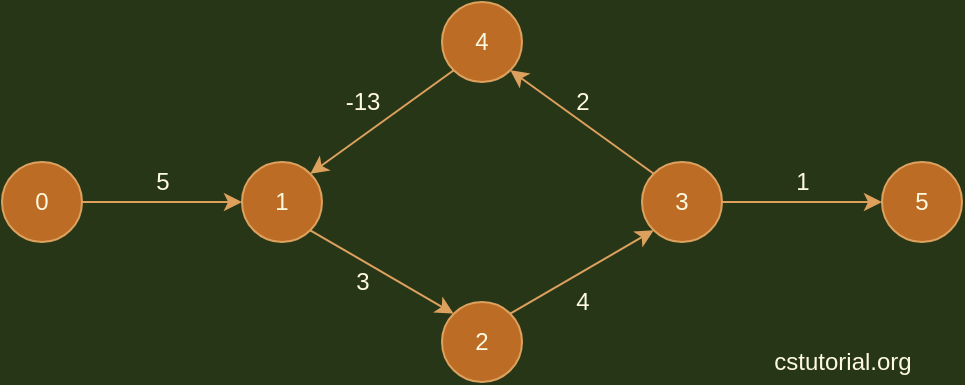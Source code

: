 <mxfile version="17.4.6" type="github" pages="6">
  <diagram id="xKYuXW3NnidTiRUpv7_h" name="Page-1">
    <mxGraphModel dx="832" dy="452" grid="1" gridSize="10" guides="1" tooltips="1" connect="1" arrows="1" fold="1" page="1" pageScale="1" pageWidth="650" pageHeight="400" background="#283618" math="0" shadow="0">
      <root>
        <mxCell id="0" />
        <mxCell id="1" parent="0" />
        <mxCell id="a-E-k9XkoV1J9vxH5M1e-7" style="edgeStyle=orthogonalEdgeStyle;rounded=0;orthogonalLoop=1;jettySize=auto;html=1;exitX=1;exitY=0.5;exitDx=0;exitDy=0;entryX=0;entryY=0.5;entryDx=0;entryDy=0;labelBackgroundColor=#283618;strokeColor=#DDA15E;fontColor=#FEFAE0;" edge="1" parent="1" source="a-E-k9XkoV1J9vxH5M1e-1" target="a-E-k9XkoV1J9vxH5M1e-2">
          <mxGeometry relative="1" as="geometry" />
        </mxCell>
        <mxCell id="a-E-k9XkoV1J9vxH5M1e-1" value="0" style="ellipse;whiteSpace=wrap;html=1;aspect=fixed;fillColor=#BC6C25;strokeColor=#DDA15E;fontColor=#FEFAE0;" vertex="1" parent="1">
          <mxGeometry x="120" y="200" width="40" height="40" as="geometry" />
        </mxCell>
        <mxCell id="a-E-k9XkoV1J9vxH5M1e-8" style="rounded=0;orthogonalLoop=1;jettySize=auto;html=1;exitX=1;exitY=1;exitDx=0;exitDy=0;entryX=0;entryY=0;entryDx=0;entryDy=0;labelBackgroundColor=#283618;strokeColor=#DDA15E;fontColor=#FEFAE0;" edge="1" parent="1" source="a-E-k9XkoV1J9vxH5M1e-2" target="a-E-k9XkoV1J9vxH5M1e-5">
          <mxGeometry relative="1" as="geometry" />
        </mxCell>
        <mxCell id="a-E-k9XkoV1J9vxH5M1e-2" value="1" style="ellipse;whiteSpace=wrap;html=1;aspect=fixed;fillColor=#BC6C25;strokeColor=#DDA15E;fontColor=#FEFAE0;" vertex="1" parent="1">
          <mxGeometry x="240" y="200" width="40" height="40" as="geometry" />
        </mxCell>
        <mxCell id="a-E-k9XkoV1J9vxH5M1e-11" style="edgeStyle=none;rounded=0;orthogonalLoop=1;jettySize=auto;html=1;exitX=0;exitY=1;exitDx=0;exitDy=0;entryX=1;entryY=0;entryDx=0;entryDy=0;labelBackgroundColor=#283618;strokeColor=#DDA15E;fontColor=#FEFAE0;" edge="1" parent="1" source="a-E-k9XkoV1J9vxH5M1e-3" target="a-E-k9XkoV1J9vxH5M1e-2">
          <mxGeometry relative="1" as="geometry" />
        </mxCell>
        <mxCell id="a-E-k9XkoV1J9vxH5M1e-3" value="4" style="ellipse;whiteSpace=wrap;html=1;aspect=fixed;fillColor=#BC6C25;strokeColor=#DDA15E;fontColor=#FEFAE0;" vertex="1" parent="1">
          <mxGeometry x="340" y="120" width="40" height="40" as="geometry" />
        </mxCell>
        <mxCell id="a-E-k9XkoV1J9vxH5M1e-10" style="edgeStyle=none;rounded=0;orthogonalLoop=1;jettySize=auto;html=1;exitX=0;exitY=0;exitDx=0;exitDy=0;entryX=1;entryY=1;entryDx=0;entryDy=0;labelBackgroundColor=#283618;strokeColor=#DDA15E;fontColor=#FEFAE0;" edge="1" parent="1" source="a-E-k9XkoV1J9vxH5M1e-4" target="a-E-k9XkoV1J9vxH5M1e-3">
          <mxGeometry relative="1" as="geometry" />
        </mxCell>
        <mxCell id="a-E-k9XkoV1J9vxH5M1e-12" style="edgeStyle=none;rounded=0;orthogonalLoop=1;jettySize=auto;html=1;exitX=1;exitY=0.5;exitDx=0;exitDy=0;entryX=0;entryY=0.5;entryDx=0;entryDy=0;labelBackgroundColor=#283618;strokeColor=#DDA15E;fontColor=#FEFAE0;" edge="1" parent="1" source="a-E-k9XkoV1J9vxH5M1e-4" target="a-E-k9XkoV1J9vxH5M1e-6">
          <mxGeometry relative="1" as="geometry" />
        </mxCell>
        <mxCell id="a-E-k9XkoV1J9vxH5M1e-4" value="3" style="ellipse;whiteSpace=wrap;html=1;aspect=fixed;fillColor=#BC6C25;strokeColor=#DDA15E;fontColor=#FEFAE0;" vertex="1" parent="1">
          <mxGeometry x="440" y="200" width="40" height="40" as="geometry" />
        </mxCell>
        <mxCell id="a-E-k9XkoV1J9vxH5M1e-9" style="edgeStyle=none;rounded=0;orthogonalLoop=1;jettySize=auto;html=1;exitX=1;exitY=0;exitDx=0;exitDy=0;entryX=0;entryY=1;entryDx=0;entryDy=0;labelBackgroundColor=#283618;strokeColor=#DDA15E;fontColor=#FEFAE0;" edge="1" parent="1" source="a-E-k9XkoV1J9vxH5M1e-5" target="a-E-k9XkoV1J9vxH5M1e-4">
          <mxGeometry relative="1" as="geometry" />
        </mxCell>
        <mxCell id="a-E-k9XkoV1J9vxH5M1e-5" value="2" style="ellipse;whiteSpace=wrap;html=1;aspect=fixed;fillColor=#BC6C25;strokeColor=#DDA15E;fontColor=#FEFAE0;" vertex="1" parent="1">
          <mxGeometry x="340" y="270" width="40" height="40" as="geometry" />
        </mxCell>
        <mxCell id="a-E-k9XkoV1J9vxH5M1e-6" value="5" style="ellipse;whiteSpace=wrap;html=1;aspect=fixed;fillColor=#BC6C25;strokeColor=#DDA15E;fontColor=#FEFAE0;" vertex="1" parent="1">
          <mxGeometry x="560" y="200" width="40" height="40" as="geometry" />
        </mxCell>
        <mxCell id="a-E-k9XkoV1J9vxH5M1e-13" value="5" style="text;html=1;align=center;verticalAlign=middle;resizable=0;points=[];autosize=1;strokeColor=none;fillColor=none;fontColor=#FEFAE0;" vertex="1" parent="1">
          <mxGeometry x="190" y="200" width="20" height="20" as="geometry" />
        </mxCell>
        <mxCell id="a-E-k9XkoV1J9vxH5M1e-14" value="3" style="text;html=1;align=center;verticalAlign=middle;resizable=0;points=[];autosize=1;strokeColor=none;fillColor=none;fontColor=#FEFAE0;" vertex="1" parent="1">
          <mxGeometry x="290" y="250" width="20" height="20" as="geometry" />
        </mxCell>
        <mxCell id="a-E-k9XkoV1J9vxH5M1e-15" value="4" style="text;html=1;align=center;verticalAlign=middle;resizable=0;points=[];autosize=1;strokeColor=none;fillColor=none;fontColor=#FEFAE0;" vertex="1" parent="1">
          <mxGeometry x="400" y="260" width="20" height="20" as="geometry" />
        </mxCell>
        <mxCell id="a-E-k9XkoV1J9vxH5M1e-16" value="2" style="text;html=1;align=center;verticalAlign=middle;resizable=0;points=[];autosize=1;strokeColor=none;fillColor=none;fontColor=#FEFAE0;" vertex="1" parent="1">
          <mxGeometry x="400" y="160" width="20" height="20" as="geometry" />
        </mxCell>
        <mxCell id="a-E-k9XkoV1J9vxH5M1e-17" value="-13" style="text;html=1;align=center;verticalAlign=middle;resizable=0;points=[];autosize=1;strokeColor=none;fillColor=none;fontColor=#FEFAE0;" vertex="1" parent="1">
          <mxGeometry x="285" y="160" width="30" height="20" as="geometry" />
        </mxCell>
        <mxCell id="a-E-k9XkoV1J9vxH5M1e-18" value="1" style="text;html=1;align=center;verticalAlign=middle;resizable=0;points=[];autosize=1;strokeColor=none;fillColor=none;fontColor=#FEFAE0;" vertex="1" parent="1">
          <mxGeometry x="510" y="200" width="20" height="20" as="geometry" />
        </mxCell>
        <mxCell id="a-E-k9XkoV1J9vxH5M1e-19" value="&lt;div&gt;cstutorial.org&lt;/div&gt;" style="text;html=1;align=center;verticalAlign=middle;resizable=0;points=[];autosize=1;strokeColor=none;fillColor=none;fontColor=#FEFAE0;" vertex="1" parent="1">
          <mxGeometry x="490" y="290" width="100" height="20" as="geometry" />
        </mxCell>
      </root>
    </mxGraphModel>
  </diagram>
  <diagram id="UwEfFkSOG2Fp874U--Ul" name="Page-2">
    <mxGraphModel dx="832" dy="452" grid="1" gridSize="10" guides="1" tooltips="1" connect="1" arrows="1" fold="1" page="1" pageScale="1" pageWidth="650" pageHeight="400" background="#283618" math="0" shadow="0">
      <root>
        <mxCell id="0" />
        <mxCell id="1" parent="0" />
        <mxCell id="XJGzMq-dTXyyxwGPkxn6-1" style="edgeStyle=orthogonalEdgeStyle;rounded=0;orthogonalLoop=1;jettySize=auto;html=1;exitX=1;exitY=0.5;exitDx=0;exitDy=0;entryX=0;entryY=0.5;entryDx=0;entryDy=0;labelBackgroundColor=#283618;strokeColor=#DDA15E;fontColor=#FEFAE0;" edge="1" source="XJGzMq-dTXyyxwGPkxn6-2" target="XJGzMq-dTXyyxwGPkxn6-4" parent="1">
          <mxGeometry relative="1" as="geometry" />
        </mxCell>
        <mxCell id="XJGzMq-dTXyyxwGPkxn6-2" value="0" style="ellipse;whiteSpace=wrap;html=1;aspect=fixed;fillColor=#BC6C25;strokeColor=#DDA15E;fontColor=#FEFAE0;" vertex="1" parent="1">
          <mxGeometry x="240" y="250" width="40" height="40" as="geometry" />
        </mxCell>
        <mxCell id="XJGzMq-dTXyyxwGPkxn6-3" style="rounded=0;orthogonalLoop=1;jettySize=auto;html=1;exitX=1;exitY=1;exitDx=0;exitDy=0;entryX=0;entryY=0;entryDx=0;entryDy=0;labelBackgroundColor=#283618;strokeColor=#DDA15E;fontColor=#FEFAE0;" edge="1" source="XJGzMq-dTXyyxwGPkxn6-4" target="XJGzMq-dTXyyxwGPkxn6-11" parent="1">
          <mxGeometry relative="1" as="geometry" />
        </mxCell>
        <mxCell id="XJGzMq-dTXyyxwGPkxn6-4" value="1" style="ellipse;whiteSpace=wrap;html=1;aspect=fixed;fillColor=#BC6C25;strokeColor=#DDA15E;fontColor=#FEFAE0;" vertex="1" parent="1">
          <mxGeometry x="360" y="250" width="40" height="40" as="geometry" />
        </mxCell>
        <mxCell id="XJGzMq-dTXyyxwGPkxn6-5" style="edgeStyle=none;rounded=0;orthogonalLoop=1;jettySize=auto;html=1;exitX=0;exitY=1;exitDx=0;exitDy=0;entryX=1;entryY=0;entryDx=0;entryDy=0;labelBackgroundColor=#283618;strokeColor=#DDA15E;fontColor=#FEFAE0;" edge="1" source="XJGzMq-dTXyyxwGPkxn6-6" target="XJGzMq-dTXyyxwGPkxn6-4" parent="1">
          <mxGeometry relative="1" as="geometry" />
        </mxCell>
        <mxCell id="XJGzMq-dTXyyxwGPkxn6-6" value="4" style="ellipse;whiteSpace=wrap;html=1;aspect=fixed;fillColor=#BC6C25;strokeColor=#DDA15E;fontColor=#FEFAE0;" vertex="1" parent="1">
          <mxGeometry x="460" y="170" width="40" height="40" as="geometry" />
        </mxCell>
        <mxCell id="XJGzMq-dTXyyxwGPkxn6-7" style="edgeStyle=none;rounded=0;orthogonalLoop=1;jettySize=auto;html=1;exitX=0;exitY=0;exitDx=0;exitDy=0;entryX=1;entryY=1;entryDx=0;entryDy=0;labelBackgroundColor=#283618;strokeColor=#DDA15E;fontColor=#FEFAE0;" edge="1" source="XJGzMq-dTXyyxwGPkxn6-9" target="XJGzMq-dTXyyxwGPkxn6-6" parent="1">
          <mxGeometry relative="1" as="geometry" />
        </mxCell>
        <mxCell id="XJGzMq-dTXyyxwGPkxn6-8" style="edgeStyle=none;rounded=0;orthogonalLoop=1;jettySize=auto;html=1;exitX=1;exitY=0.5;exitDx=0;exitDy=0;entryX=0;entryY=0.5;entryDx=0;entryDy=0;labelBackgroundColor=#283618;strokeColor=#DDA15E;fontColor=#FEFAE0;" edge="1" source="XJGzMq-dTXyyxwGPkxn6-9" target="XJGzMq-dTXyyxwGPkxn6-12" parent="1">
          <mxGeometry relative="1" as="geometry" />
        </mxCell>
        <mxCell id="XJGzMq-dTXyyxwGPkxn6-9" value="3" style="ellipse;whiteSpace=wrap;html=1;aspect=fixed;fillColor=#BC6C25;strokeColor=#DDA15E;fontColor=#FEFAE0;" vertex="1" parent="1">
          <mxGeometry x="560" y="250" width="40" height="40" as="geometry" />
        </mxCell>
        <mxCell id="XJGzMq-dTXyyxwGPkxn6-10" style="edgeStyle=none;rounded=0;orthogonalLoop=1;jettySize=auto;html=1;exitX=1;exitY=0;exitDx=0;exitDy=0;entryX=0;entryY=1;entryDx=0;entryDy=0;labelBackgroundColor=#283618;strokeColor=#DDA15E;fontColor=#FEFAE0;" edge="1" source="XJGzMq-dTXyyxwGPkxn6-11" target="XJGzMq-dTXyyxwGPkxn6-9" parent="1">
          <mxGeometry relative="1" as="geometry" />
        </mxCell>
        <mxCell id="XJGzMq-dTXyyxwGPkxn6-11" value="2" style="ellipse;whiteSpace=wrap;html=1;aspect=fixed;fillColor=#BC6C25;strokeColor=#DDA15E;fontColor=#FEFAE0;" vertex="1" parent="1">
          <mxGeometry x="460" y="320" width="40" height="40" as="geometry" />
        </mxCell>
        <mxCell id="XJGzMq-dTXyyxwGPkxn6-12" value="5" style="ellipse;whiteSpace=wrap;html=1;aspect=fixed;fillColor=#BC6C25;strokeColor=#DDA15E;fontColor=#FEFAE0;" vertex="1" parent="1">
          <mxGeometry x="680" y="250" width="40" height="40" as="geometry" />
        </mxCell>
        <mxCell id="XJGzMq-dTXyyxwGPkxn6-13" value="5" style="text;html=1;align=center;verticalAlign=middle;resizable=0;points=[];autosize=1;strokeColor=none;fillColor=none;fontColor=#FEFAE0;" vertex="1" parent="1">
          <mxGeometry x="310" y="250" width="20" height="20" as="geometry" />
        </mxCell>
        <mxCell id="XJGzMq-dTXyyxwGPkxn6-14" value="3" style="text;html=1;align=center;verticalAlign=middle;resizable=0;points=[];autosize=1;strokeColor=none;fillColor=none;fontColor=#FEFAE0;" vertex="1" parent="1">
          <mxGeometry x="410" y="300" width="20" height="20" as="geometry" />
        </mxCell>
        <mxCell id="XJGzMq-dTXyyxwGPkxn6-15" value="4" style="text;html=1;align=center;verticalAlign=middle;resizable=0;points=[];autosize=1;strokeColor=none;fillColor=none;fontColor=#FEFAE0;" vertex="1" parent="1">
          <mxGeometry x="520" y="310" width="20" height="20" as="geometry" />
        </mxCell>
        <mxCell id="XJGzMq-dTXyyxwGPkxn6-16" value="2" style="text;html=1;align=center;verticalAlign=middle;resizable=0;points=[];autosize=1;strokeColor=none;fillColor=none;fontColor=#FEFAE0;" vertex="1" parent="1">
          <mxGeometry x="520" y="210" width="20" height="20" as="geometry" />
        </mxCell>
        <mxCell id="XJGzMq-dTXyyxwGPkxn6-17" value="-13" style="text;html=1;align=center;verticalAlign=middle;resizable=0;points=[];autosize=1;strokeColor=none;fillColor=none;fontColor=#FEFAE0;" vertex="1" parent="1">
          <mxGeometry x="405" y="210" width="30" height="20" as="geometry" />
        </mxCell>
        <mxCell id="XJGzMq-dTXyyxwGPkxn6-18" value="1" style="text;html=1;align=center;verticalAlign=middle;resizable=0;points=[];autosize=1;strokeColor=none;fillColor=none;fontColor=#FEFAE0;" vertex="1" parent="1">
          <mxGeometry x="630" y="250" width="20" height="20" as="geometry" />
        </mxCell>
        <mxCell id="XJGzMq-dTXyyxwGPkxn6-44" value="Edge list" style="text;html=1;align=center;verticalAlign=middle;resizable=0;points=[];autosize=1;strokeColor=#3A5431;fillColor=#6d8764;fontColor=#ffffff;" vertex="1" parent="1">
          <mxGeometry x="760" y="100" width="70" height="20" as="geometry" />
        </mxCell>
        <mxCell id="XJGzMq-dTXyyxwGPkxn6-28" value="" style="group" vertex="1" connectable="0" parent="1">
          <mxGeometry x="760" y="180" width="260" height="145" as="geometry" />
        </mxCell>
        <mxCell id="XJGzMq-dTXyyxwGPkxn6-48" value="" style="group" vertex="1" connectable="0" parent="XJGzMq-dTXyyxwGPkxn6-28">
          <mxGeometry width="260" height="30" as="geometry" />
        </mxCell>
        <mxCell id="XJGzMq-dTXyyxwGPkxn6-29" value="source=2" style="whiteSpace=wrap;html=1;rounded=0;sketch=0;fillColor=#BC6C25;strokeColor=#DDA15E;fontColor=#FEFAE0;" vertex="1" parent="XJGzMq-dTXyyxwGPkxn6-48">
          <mxGeometry width="80" height="30" as="geometry" />
        </mxCell>
        <mxCell id="XJGzMq-dTXyyxwGPkxn6-30" value="destination=3" style="whiteSpace=wrap;html=1;rounded=0;sketch=0;fillColor=#BC6C25;strokeColor=#DDA15E;fontColor=#FEFAE0;" vertex="1" parent="XJGzMq-dTXyyxwGPkxn6-48">
          <mxGeometry x="81" width="90" height="30" as="geometry" />
        </mxCell>
        <mxCell id="XJGzMq-dTXyyxwGPkxn6-31" value="weight=4" style="whiteSpace=wrap;html=1;rounded=0;sketch=0;fillColor=#BC6C25;strokeColor=#DDA15E;fontColor=#FEFAE0;" vertex="1" parent="XJGzMq-dTXyyxwGPkxn6-48">
          <mxGeometry x="170" width="90" height="30" as="geometry" />
        </mxCell>
        <mxCell id="XJGzMq-dTXyyxwGPkxn6-32" value="" style="group" vertex="1" connectable="0" parent="1">
          <mxGeometry x="760" y="210" width="260" height="30" as="geometry" />
        </mxCell>
        <mxCell id="XJGzMq-dTXyyxwGPkxn6-33" value="source=3" style="whiteSpace=wrap;html=1;rounded=0;sketch=0;fillColor=#BC6C25;strokeColor=#DDA15E;fontColor=#FEFAE0;" vertex="1" parent="XJGzMq-dTXyyxwGPkxn6-32">
          <mxGeometry width="80" height="30" as="geometry" />
        </mxCell>
        <mxCell id="XJGzMq-dTXyyxwGPkxn6-34" value="destination=4" style="whiteSpace=wrap;html=1;rounded=0;sketch=0;fillColor=#BC6C25;strokeColor=#DDA15E;fontColor=#FEFAE0;" vertex="1" parent="XJGzMq-dTXyyxwGPkxn6-32">
          <mxGeometry x="80" width="90" height="30" as="geometry" />
        </mxCell>
        <mxCell id="XJGzMq-dTXyyxwGPkxn6-35" value="weight=2" style="whiteSpace=wrap;html=1;rounded=0;sketch=0;fillColor=#BC6C25;strokeColor=#DDA15E;fontColor=#FEFAE0;" vertex="1" parent="XJGzMq-dTXyyxwGPkxn6-32">
          <mxGeometry x="170" width="90" height="30" as="geometry" />
        </mxCell>
        <mxCell id="XJGzMq-dTXyyxwGPkxn6-36" value="" style="group" vertex="1" connectable="0" parent="1">
          <mxGeometry x="760" y="240" width="260" height="30" as="geometry" />
        </mxCell>
        <mxCell id="XJGzMq-dTXyyxwGPkxn6-37" value="source=4" style="whiteSpace=wrap;html=1;rounded=0;sketch=0;fillColor=#BC6C25;strokeColor=#DDA15E;fontColor=#FEFAE0;" vertex="1" parent="XJGzMq-dTXyyxwGPkxn6-36">
          <mxGeometry width="80" height="30" as="geometry" />
        </mxCell>
        <mxCell id="XJGzMq-dTXyyxwGPkxn6-38" value="destination=1" style="whiteSpace=wrap;html=1;rounded=0;sketch=0;fillColor=#BC6C25;strokeColor=#DDA15E;fontColor=#FEFAE0;" vertex="1" parent="XJGzMq-dTXyyxwGPkxn6-36">
          <mxGeometry x="80" width="90" height="30" as="geometry" />
        </mxCell>
        <mxCell id="XJGzMq-dTXyyxwGPkxn6-39" value="weight=-13" style="whiteSpace=wrap;html=1;rounded=0;sketch=0;fillColor=#BC6C25;strokeColor=#DDA15E;fontColor=#FEFAE0;" vertex="1" parent="XJGzMq-dTXyyxwGPkxn6-36">
          <mxGeometry x="170" width="90" height="30" as="geometry" />
        </mxCell>
        <mxCell id="XJGzMq-dTXyyxwGPkxn6-40" value="" style="group" vertex="1" connectable="0" parent="1">
          <mxGeometry x="760" y="270" width="260" height="30" as="geometry" />
        </mxCell>
        <mxCell id="XJGzMq-dTXyyxwGPkxn6-41" value="source=3" style="whiteSpace=wrap;html=1;rounded=0;sketch=0;fillColor=#BC6C25;strokeColor=#DDA15E;fontColor=#FEFAE0;" vertex="1" parent="XJGzMq-dTXyyxwGPkxn6-40">
          <mxGeometry width="80" height="30" as="geometry" />
        </mxCell>
        <mxCell id="XJGzMq-dTXyyxwGPkxn6-42" value="destination=5" style="whiteSpace=wrap;html=1;rounded=0;sketch=0;fillColor=#BC6C25;strokeColor=#DDA15E;fontColor=#FEFAE0;" vertex="1" parent="XJGzMq-dTXyyxwGPkxn6-40">
          <mxGeometry x="80" width="90" height="30" as="geometry" />
        </mxCell>
        <mxCell id="XJGzMq-dTXyyxwGPkxn6-43" value="weight=1" style="whiteSpace=wrap;html=1;rounded=0;sketch=0;fillColor=#BC6C25;strokeColor=#DDA15E;fontColor=#FEFAE0;" vertex="1" parent="XJGzMq-dTXyyxwGPkxn6-40">
          <mxGeometry x="170" width="90" height="30" as="geometry" />
        </mxCell>
        <mxCell id="XJGzMq-dTXyyxwGPkxn6-27" value="" style="group" vertex="1" connectable="0" parent="1">
          <mxGeometry x="760" y="120" width="270" height="200" as="geometry" />
        </mxCell>
        <mxCell id="XJGzMq-dTXyyxwGPkxn6-20" value="source=0" style="whiteSpace=wrap;html=1;rounded=0;sketch=0;fillColor=#BC6C25;strokeColor=#DDA15E;fontColor=#FEFAE0;" vertex="1" parent="XJGzMq-dTXyyxwGPkxn6-27">
          <mxGeometry width="80" height="30" as="geometry" />
        </mxCell>
        <mxCell id="XJGzMq-dTXyyxwGPkxn6-21" value="destination=1" style="whiteSpace=wrap;html=1;rounded=0;sketch=0;fillColor=#BC6C25;strokeColor=#DDA15E;fontColor=#FEFAE0;" vertex="1" parent="XJGzMq-dTXyyxwGPkxn6-27">
          <mxGeometry x="80" width="90" height="30" as="geometry" />
        </mxCell>
        <mxCell id="XJGzMq-dTXyyxwGPkxn6-22" value="weight=5" style="whiteSpace=wrap;html=1;rounded=0;sketch=0;fillColor=#BC6C25;strokeColor=#DDA15E;fontColor=#FEFAE0;" vertex="1" parent="XJGzMq-dTXyyxwGPkxn6-27">
          <mxGeometry x="170" width="90" height="30" as="geometry" />
        </mxCell>
        <mxCell id="XJGzMq-dTXyyxwGPkxn6-19" value="&lt;div&gt;cstutorial.org&lt;/div&gt;" style="text;html=1;align=center;verticalAlign=middle;resizable=0;points=[];autosize=1;strokeColor=none;fillColor=none;fontColor=#FEFAE0;" vertex="1" parent="XJGzMq-dTXyyxwGPkxn6-27">
          <mxGeometry x="160" y="180" width="100" height="20" as="geometry" />
        </mxCell>
        <mxCell id="XJGzMq-dTXyyxwGPkxn6-26" value="" style="group" vertex="1" connectable="0" parent="1">
          <mxGeometry x="760" y="150" width="260" height="30" as="geometry" />
        </mxCell>
        <mxCell id="XJGzMq-dTXyyxwGPkxn6-23" value="source=1" style="whiteSpace=wrap;html=1;rounded=0;sketch=0;fillColor=#BC6C25;strokeColor=#DDA15E;fontColor=#FEFAE0;" vertex="1" parent="XJGzMq-dTXyyxwGPkxn6-26">
          <mxGeometry width="80" height="30" as="geometry" />
        </mxCell>
        <mxCell id="XJGzMq-dTXyyxwGPkxn6-24" value="destination=2" style="whiteSpace=wrap;html=1;rounded=0;sketch=0;fillColor=#BC6C25;strokeColor=#DDA15E;fontColor=#FEFAE0;" vertex="1" parent="XJGzMq-dTXyyxwGPkxn6-26">
          <mxGeometry x="81" width="90" height="30" as="geometry" />
        </mxCell>
        <mxCell id="XJGzMq-dTXyyxwGPkxn6-25" value="weight=3" style="whiteSpace=wrap;html=1;rounded=0;sketch=0;fillColor=#BC6C25;strokeColor=#DDA15E;fontColor=#FEFAE0;" vertex="1" parent="XJGzMq-dTXyyxwGPkxn6-26">
          <mxGeometry x="170" width="90" height="30" as="geometry" />
        </mxCell>
        <mxCell id="XJGzMq-dTXyyxwGPkxn6-49" value="" style="edgeStyle=orthogonalEdgeStyle;curved=0;rounded=1;sketch=0;orthogonalLoop=1;jettySize=auto;html=1;fontColor=#FEFAE0;strokeColor=#DDA15E;fillColor=#BC6C25;" edge="1" parent="1" source="XJGzMq-dTXyyxwGPkxn6-35" target="XJGzMq-dTXyyxwGPkxn6-25">
          <mxGeometry relative="1" as="geometry" />
        </mxCell>
      </root>
    </mxGraphModel>
  </diagram>
  <diagram id="D3iD85X0hCwthjv5IsFc" name="Page-3">
    <mxGraphModel dx="832" dy="452" grid="1" gridSize="10" guides="1" tooltips="1" connect="1" arrows="1" fold="1" page="1" pageScale="1" pageWidth="650" pageHeight="400" background="#283618" math="1" shadow="0">
      <root>
        <mxCell id="0" />
        <mxCell id="1" parent="0" />
        <mxCell id="zNnWYP8iHHVvLLNAxWKp-1" style="edgeStyle=orthogonalEdgeStyle;rounded=0;orthogonalLoop=1;jettySize=auto;html=1;exitX=1;exitY=0.5;exitDx=0;exitDy=0;entryX=0;entryY=0.5;entryDx=0;entryDy=0;labelBackgroundColor=#283618;strokeColor=#DDA15E;fontColor=#FEFAE0;" edge="1" parent="1" source="zNnWYP8iHHVvLLNAxWKp-2" target="zNnWYP8iHHVvLLNAxWKp-4">
          <mxGeometry relative="1" as="geometry" />
        </mxCell>
        <mxCell id="zNnWYP8iHHVvLLNAxWKp-2" value="0" style="ellipse;whiteSpace=wrap;html=1;aspect=fixed;fillColor=#e51400;strokeColor=#B20000;fontColor=#ffffff;" vertex="1" parent="1">
          <mxGeometry x="260" y="200" width="40" height="40" as="geometry" />
        </mxCell>
        <mxCell id="zNnWYP8iHHVvLLNAxWKp-3" style="rounded=0;orthogonalLoop=1;jettySize=auto;html=1;exitX=1;exitY=1;exitDx=0;exitDy=0;entryX=0;entryY=0;entryDx=0;entryDy=0;labelBackgroundColor=#283618;strokeColor=#DDA15E;fontColor=#FEFAE0;" edge="1" parent="1" source="zNnWYP8iHHVvLLNAxWKp-4" target="zNnWYP8iHHVvLLNAxWKp-11">
          <mxGeometry relative="1" as="geometry" />
        </mxCell>
        <mxCell id="zNnWYP8iHHVvLLNAxWKp-4" value="1" style="ellipse;whiteSpace=wrap;html=1;aspect=fixed;fillColor=#e51400;strokeColor=#B20000;fontColor=#ffffff;" vertex="1" parent="1">
          <mxGeometry x="380" y="200" width="40" height="40" as="geometry" />
        </mxCell>
        <mxCell id="zNnWYP8iHHVvLLNAxWKp-5" style="edgeStyle=none;rounded=0;orthogonalLoop=1;jettySize=auto;html=1;exitX=0;exitY=1;exitDx=0;exitDy=0;entryX=1;entryY=0;entryDx=0;entryDy=0;labelBackgroundColor=#283618;strokeColor=#DDA15E;fontColor=#FEFAE0;" edge="1" parent="1" source="zNnWYP8iHHVvLLNAxWKp-6" target="zNnWYP8iHHVvLLNAxWKp-4">
          <mxGeometry relative="1" as="geometry" />
        </mxCell>
        <mxCell id="zNnWYP8iHHVvLLNAxWKp-6" value="4" style="ellipse;whiteSpace=wrap;html=1;aspect=fixed;fillColor=#BC6C25;strokeColor=#DDA15E;fontColor=#FEFAE0;" vertex="1" parent="1">
          <mxGeometry x="480" y="120" width="40" height="40" as="geometry" />
        </mxCell>
        <mxCell id="zNnWYP8iHHVvLLNAxWKp-7" style="edgeStyle=none;rounded=0;orthogonalLoop=1;jettySize=auto;html=1;exitX=0;exitY=0;exitDx=0;exitDy=0;entryX=1;entryY=1;entryDx=0;entryDy=0;labelBackgroundColor=#283618;strokeColor=#DDA15E;fontColor=#FEFAE0;" edge="1" parent="1" source="zNnWYP8iHHVvLLNAxWKp-9" target="zNnWYP8iHHVvLLNAxWKp-6">
          <mxGeometry relative="1" as="geometry" />
        </mxCell>
        <mxCell id="zNnWYP8iHHVvLLNAxWKp-8" style="edgeStyle=none;rounded=0;orthogonalLoop=1;jettySize=auto;html=1;exitX=1;exitY=0.5;exitDx=0;exitDy=0;entryX=0;entryY=0.5;entryDx=0;entryDy=0;labelBackgroundColor=#283618;strokeColor=#DDA15E;fontColor=#FEFAE0;" edge="1" parent="1" source="zNnWYP8iHHVvLLNAxWKp-9" target="zNnWYP8iHHVvLLNAxWKp-12">
          <mxGeometry relative="1" as="geometry" />
        </mxCell>
        <mxCell id="zNnWYP8iHHVvLLNAxWKp-9" value="3" style="ellipse;whiteSpace=wrap;html=1;aspect=fixed;fillColor=#BC6C25;strokeColor=#DDA15E;fontColor=#FEFAE0;" vertex="1" parent="1">
          <mxGeometry x="580" y="200" width="40" height="40" as="geometry" />
        </mxCell>
        <mxCell id="zNnWYP8iHHVvLLNAxWKp-10" style="edgeStyle=none;rounded=0;orthogonalLoop=1;jettySize=auto;html=1;exitX=1;exitY=0;exitDx=0;exitDy=0;entryX=0;entryY=1;entryDx=0;entryDy=0;labelBackgroundColor=#283618;strokeColor=#DDA15E;fontColor=#FEFAE0;" edge="1" parent="1" source="zNnWYP8iHHVvLLNAxWKp-11" target="zNnWYP8iHHVvLLNAxWKp-9">
          <mxGeometry relative="1" as="geometry" />
        </mxCell>
        <mxCell id="zNnWYP8iHHVvLLNAxWKp-11" value="2" style="ellipse;whiteSpace=wrap;html=1;aspect=fixed;fillColor=#BC6C25;strokeColor=#DDA15E;fontColor=#FEFAE0;" vertex="1" parent="1">
          <mxGeometry x="480" y="270" width="40" height="40" as="geometry" />
        </mxCell>
        <mxCell id="zNnWYP8iHHVvLLNAxWKp-12" value="5" style="ellipse;whiteSpace=wrap;html=1;aspect=fixed;fillColor=#BC6C25;strokeColor=#DDA15E;fontColor=#FEFAE0;" vertex="1" parent="1">
          <mxGeometry x="700" y="200" width="40" height="40" as="geometry" />
        </mxCell>
        <mxCell id="zNnWYP8iHHVvLLNAxWKp-13" value="5" style="text;html=1;align=center;verticalAlign=middle;resizable=0;points=[];autosize=1;strokeColor=none;fillColor=none;fontColor=#FEFAE0;" vertex="1" parent="1">
          <mxGeometry x="330" y="200" width="20" height="20" as="geometry" />
        </mxCell>
        <mxCell id="zNnWYP8iHHVvLLNAxWKp-14" value="3" style="text;html=1;align=center;verticalAlign=middle;resizable=0;points=[];autosize=1;strokeColor=none;fillColor=none;fontColor=#FEFAE0;" vertex="1" parent="1">
          <mxGeometry x="430" y="250" width="20" height="20" as="geometry" />
        </mxCell>
        <mxCell id="zNnWYP8iHHVvLLNAxWKp-15" value="4" style="text;html=1;align=center;verticalAlign=middle;resizable=0;points=[];autosize=1;strokeColor=none;fillColor=none;fontColor=#FEFAE0;" vertex="1" parent="1">
          <mxGeometry x="540" y="260" width="20" height="20" as="geometry" />
        </mxCell>
        <mxCell id="zNnWYP8iHHVvLLNAxWKp-16" value="2" style="text;html=1;align=center;verticalAlign=middle;resizable=0;points=[];autosize=1;strokeColor=none;fillColor=none;fontColor=#FEFAE0;" vertex="1" parent="1">
          <mxGeometry x="540" y="160" width="20" height="20" as="geometry" />
        </mxCell>
        <mxCell id="zNnWYP8iHHVvLLNAxWKp-17" value="-13" style="text;html=1;align=center;verticalAlign=middle;resizable=0;points=[];autosize=1;strokeColor=none;fillColor=none;fontColor=#FEFAE0;" vertex="1" parent="1">
          <mxGeometry x="425" y="160" width="30" height="20" as="geometry" />
        </mxCell>
        <mxCell id="zNnWYP8iHHVvLLNAxWKp-18" value="1" style="text;html=1;align=center;verticalAlign=middle;resizable=0;points=[];autosize=1;strokeColor=none;fillColor=none;fontColor=#FEFAE0;" vertex="1" parent="1">
          <mxGeometry x="650" y="200" width="20" height="20" as="geometry" />
        </mxCell>
        <mxCell id="zNnWYP8iHHVvLLNAxWKp-19" value="Edge list" style="text;html=1;align=center;verticalAlign=middle;resizable=0;points=[];autosize=1;strokeColor=#DDA15E;fillColor=#BC6C25;fontColor=#FEFAE0;" vertex="1" parent="1">
          <mxGeometry x="760" y="100" width="70" height="20" as="geometry" />
        </mxCell>
        <mxCell id="zNnWYP8iHHVvLLNAxWKp-20" value="" style="group;fontColor=#FEFAE0;" vertex="1" connectable="0" parent="1">
          <mxGeometry x="760" y="180" width="260" height="145" as="geometry" />
        </mxCell>
        <mxCell id="zNnWYP8iHHVvLLNAxWKp-21" value="" style="group;fontColor=#FEFAE0;" vertex="1" connectable="0" parent="zNnWYP8iHHVvLLNAxWKp-20">
          <mxGeometry width="260" height="30" as="geometry" />
        </mxCell>
        <mxCell id="zNnWYP8iHHVvLLNAxWKp-22" value="source=2" style="whiteSpace=wrap;html=1;rounded=0;sketch=0;fillColor=#BC6C25;strokeColor=#DDA15E;fontColor=#FEFAE0;" vertex="1" parent="zNnWYP8iHHVvLLNAxWKp-21">
          <mxGeometry width="80" height="30" as="geometry" />
        </mxCell>
        <mxCell id="zNnWYP8iHHVvLLNAxWKp-23" value="destination=3" style="whiteSpace=wrap;html=1;rounded=0;sketch=0;fillColor=#BC6C25;strokeColor=#DDA15E;fontColor=#FEFAE0;" vertex="1" parent="zNnWYP8iHHVvLLNAxWKp-21">
          <mxGeometry x="81" width="90" height="30" as="geometry" />
        </mxCell>
        <mxCell id="zNnWYP8iHHVvLLNAxWKp-24" value="weight=4" style="whiteSpace=wrap;html=1;rounded=0;sketch=0;fillColor=#BC6C25;strokeColor=#DDA15E;fontColor=#FEFAE0;" vertex="1" parent="zNnWYP8iHHVvLLNAxWKp-21">
          <mxGeometry x="170" width="90" height="30" as="geometry" />
        </mxCell>
        <mxCell id="zNnWYP8iHHVvLLNAxWKp-25" value="" style="group;fontColor=#FEFAE0;" vertex="1" connectable="0" parent="1">
          <mxGeometry x="760" y="210" width="260" height="30" as="geometry" />
        </mxCell>
        <mxCell id="zNnWYP8iHHVvLLNAxWKp-26" value="source=3" style="whiteSpace=wrap;html=1;rounded=0;sketch=0;fillColor=#BC6C25;strokeColor=#DDA15E;fontColor=#FEFAE0;" vertex="1" parent="zNnWYP8iHHVvLLNAxWKp-25">
          <mxGeometry width="80" height="30" as="geometry" />
        </mxCell>
        <mxCell id="zNnWYP8iHHVvLLNAxWKp-27" value="destination=4" style="whiteSpace=wrap;html=1;rounded=0;sketch=0;fillColor=#BC6C25;strokeColor=#DDA15E;fontColor=#FEFAE0;" vertex="1" parent="zNnWYP8iHHVvLLNAxWKp-25">
          <mxGeometry x="80" width="90" height="30" as="geometry" />
        </mxCell>
        <mxCell id="zNnWYP8iHHVvLLNAxWKp-28" value="weight=2" style="whiteSpace=wrap;html=1;rounded=0;sketch=0;fillColor=#BC6C25;strokeColor=#DDA15E;fontColor=#FEFAE0;" vertex="1" parent="zNnWYP8iHHVvLLNAxWKp-25">
          <mxGeometry x="170" width="90" height="30" as="geometry" />
        </mxCell>
        <mxCell id="zNnWYP8iHHVvLLNAxWKp-29" value="" style="group;fontColor=#FEFAE0;" vertex="1" connectable="0" parent="1">
          <mxGeometry x="760" y="240" width="260" height="30" as="geometry" />
        </mxCell>
        <mxCell id="zNnWYP8iHHVvLLNAxWKp-30" value="source=4" style="whiteSpace=wrap;html=1;rounded=0;sketch=0;fillColor=#BC6C25;strokeColor=#DDA15E;fontColor=#FEFAE0;" vertex="1" parent="zNnWYP8iHHVvLLNAxWKp-29">
          <mxGeometry width="80" height="30" as="geometry" />
        </mxCell>
        <mxCell id="zNnWYP8iHHVvLLNAxWKp-31" value="destination=1" style="whiteSpace=wrap;html=1;rounded=0;sketch=0;fillColor=#BC6C25;strokeColor=#DDA15E;fontColor=#FEFAE0;" vertex="1" parent="zNnWYP8iHHVvLLNAxWKp-29">
          <mxGeometry x="80" width="90" height="30" as="geometry" />
        </mxCell>
        <mxCell id="zNnWYP8iHHVvLLNAxWKp-32" value="weight=-13" style="whiteSpace=wrap;html=1;rounded=0;sketch=0;fillColor=#BC6C25;strokeColor=#DDA15E;fontColor=#FEFAE0;" vertex="1" parent="zNnWYP8iHHVvLLNAxWKp-29">
          <mxGeometry x="170" width="90" height="30" as="geometry" />
        </mxCell>
        <mxCell id="zNnWYP8iHHVvLLNAxWKp-33" value="" style="group;fontColor=#FEFAE0;" vertex="1" connectable="0" parent="1">
          <mxGeometry x="760" y="270" width="260" height="30" as="geometry" />
        </mxCell>
        <mxCell id="zNnWYP8iHHVvLLNAxWKp-34" value="source=3" style="whiteSpace=wrap;html=1;rounded=0;sketch=0;fillColor=#BC6C25;strokeColor=#DDA15E;fontColor=#FEFAE0;" vertex="1" parent="zNnWYP8iHHVvLLNAxWKp-33">
          <mxGeometry width="80" height="30" as="geometry" />
        </mxCell>
        <mxCell id="zNnWYP8iHHVvLLNAxWKp-35" value="destination=5" style="whiteSpace=wrap;html=1;rounded=0;sketch=0;fillColor=#BC6C25;strokeColor=#DDA15E;fontColor=#FEFAE0;" vertex="1" parent="zNnWYP8iHHVvLLNAxWKp-33">
          <mxGeometry x="80" width="90" height="30" as="geometry" />
        </mxCell>
        <mxCell id="zNnWYP8iHHVvLLNAxWKp-36" value="weight=1" style="whiteSpace=wrap;html=1;rounded=0;sketch=0;fillColor=#BC6C25;strokeColor=#DDA15E;fontColor=#FEFAE0;" vertex="1" parent="zNnWYP8iHHVvLLNAxWKp-33">
          <mxGeometry x="170" width="90" height="30" as="geometry" />
        </mxCell>
        <mxCell id="zNnWYP8iHHVvLLNAxWKp-37" value="" style="group;fontColor=#FEFAE0;" vertex="1" connectable="0" parent="1">
          <mxGeometry x="760" y="120" width="270" height="200" as="geometry" />
        </mxCell>
        <mxCell id="zNnWYP8iHHVvLLNAxWKp-38" value="source=0" style="whiteSpace=wrap;html=1;rounded=0;sketch=0;fillColor=#BC6C25;strokeColor=#DDA15E;fontColor=#FEFAE0;" vertex="1" parent="zNnWYP8iHHVvLLNAxWKp-37">
          <mxGeometry width="80" height="30" as="geometry" />
        </mxCell>
        <mxCell id="zNnWYP8iHHVvLLNAxWKp-39" value="destination=1" style="whiteSpace=wrap;html=1;rounded=0;sketch=0;fillColor=#BC6C25;strokeColor=#DDA15E;fontColor=#FEFAE0;" vertex="1" parent="zNnWYP8iHHVvLLNAxWKp-37">
          <mxGeometry x="80" width="90" height="30" as="geometry" />
        </mxCell>
        <mxCell id="zNnWYP8iHHVvLLNAxWKp-40" value="weight=5" style="whiteSpace=wrap;html=1;rounded=0;sketch=0;fillColor=#BC6C25;strokeColor=#DDA15E;fontColor=#FEFAE0;" vertex="1" parent="zNnWYP8iHHVvLLNAxWKp-37">
          <mxGeometry x="170" width="90" height="30" as="geometry" />
        </mxCell>
        <mxCell id="zNnWYP8iHHVvLLNAxWKp-41" value="&lt;div&gt;cstutorial.org&lt;/div&gt;" style="text;html=1;align=center;verticalAlign=middle;resizable=0;points=[];autosize=1;strokeColor=none;fillColor=none;fontColor=#FEFAE0;" vertex="1" parent="zNnWYP8iHHVvLLNAxWKp-37">
          <mxGeometry x="160" y="180" width="100" height="20" as="geometry" />
        </mxCell>
        <mxCell id="zNnWYP8iHHVvLLNAxWKp-42" value="" style="group;fontColor=#FEFAE0;" vertex="1" connectable="0" parent="1">
          <mxGeometry x="760" y="150" width="260" height="30" as="geometry" />
        </mxCell>
        <mxCell id="zNnWYP8iHHVvLLNAxWKp-43" value="source=1" style="whiteSpace=wrap;html=1;rounded=0;sketch=0;fillColor=#BC6C25;strokeColor=#DDA15E;fontColor=#FEFAE0;" vertex="1" parent="zNnWYP8iHHVvLLNAxWKp-42">
          <mxGeometry width="80" height="30" as="geometry" />
        </mxCell>
        <mxCell id="zNnWYP8iHHVvLLNAxWKp-44" value="destination=2" style="whiteSpace=wrap;html=1;rounded=0;sketch=0;fillColor=#BC6C25;strokeColor=#DDA15E;fontColor=#FEFAE0;" vertex="1" parent="zNnWYP8iHHVvLLNAxWKp-42">
          <mxGeometry x="81" width="90" height="30" as="geometry" />
        </mxCell>
        <mxCell id="zNnWYP8iHHVvLLNAxWKp-45" value="weight=3" style="whiteSpace=wrap;html=1;rounded=0;sketch=0;fillColor=#BC6C25;strokeColor=#DDA15E;fontColor=#FEFAE0;" vertex="1" parent="zNnWYP8iHHVvLLNAxWKp-42">
          <mxGeometry x="170" width="90" height="30" as="geometry" />
        </mxCell>
        <mxCell id="zNnWYP8iHHVvLLNAxWKp-46" value="" style="edgeStyle=orthogonalEdgeStyle;curved=0;rounded=1;sketch=0;orthogonalLoop=1;jettySize=auto;html=1;fontColor=#FEFAE0;strokeColor=#DDA15E;fillColor=#BC6C25;labelBackgroundColor=#283618;" edge="1" parent="1" source="zNnWYP8iHHVvLLNAxWKp-28" target="zNnWYP8iHHVvLLNAxWKp-45">
          <mxGeometry relative="1" as="geometry" />
        </mxCell>
        <mxCell id="zNnWYP8iHHVvLLNAxWKp-71" value="" style="group" vertex="1" connectable="0" parent="1">
          <mxGeometry x="260" y="90" width="180" height="50" as="geometry" />
        </mxCell>
        <mxCell id="zNnWYP8iHHVvLLNAxWKp-47" value="" style="rounded=0;whiteSpace=wrap;html=1;sketch=0;fontColor=#FEFAE0;strokeColor=#DDA15E;fillColor=#BC6C25;" vertex="1" parent="zNnWYP8iHHVvLLNAxWKp-71">
          <mxGeometry width="180" height="30" as="geometry" />
        </mxCell>
        <mxCell id="zNnWYP8iHHVvLLNAxWKp-48" value="0" style="text;html=1;align=center;verticalAlign=middle;resizable=0;points=[];autosize=1;strokeColor=none;fillColor=none;fontColor=#FEFAE0;" vertex="1" parent="zNnWYP8iHHVvLLNAxWKp-71">
          <mxGeometry x="5" y="30" width="20" height="20" as="geometry" />
        </mxCell>
        <mxCell id="zNnWYP8iHHVvLLNAxWKp-49" value="1" style="text;html=1;align=center;verticalAlign=middle;resizable=0;points=[];autosize=1;strokeColor=none;fillColor=none;fontColor=#FEFAE0;" vertex="1" parent="zNnWYP8iHHVvLLNAxWKp-71">
          <mxGeometry x="40" y="30" width="20" height="20" as="geometry" />
        </mxCell>
        <mxCell id="zNnWYP8iHHVvLLNAxWKp-50" value="2" style="text;html=1;align=center;verticalAlign=middle;resizable=0;points=[];autosize=1;strokeColor=none;fillColor=none;fontColor=#FEFAE0;" vertex="1" parent="zNnWYP8iHHVvLLNAxWKp-71">
          <mxGeometry x="65" y="30" width="20" height="20" as="geometry" />
        </mxCell>
        <mxCell id="zNnWYP8iHHVvLLNAxWKp-51" value="3" style="text;html=1;align=center;verticalAlign=middle;resizable=0;points=[];autosize=1;strokeColor=none;fillColor=none;fontColor=#FEFAE0;" vertex="1" parent="zNnWYP8iHHVvLLNAxWKp-71">
          <mxGeometry x="95" y="30" width="20" height="20" as="geometry" />
        </mxCell>
        <mxCell id="zNnWYP8iHHVvLLNAxWKp-52" value="4" style="text;html=1;align=center;verticalAlign=middle;resizable=0;points=[];autosize=1;strokeColor=none;fillColor=none;fontColor=#FEFAE0;" vertex="1" parent="zNnWYP8iHHVvLLNAxWKp-71">
          <mxGeometry x="125" y="30" width="20" height="20" as="geometry" />
        </mxCell>
        <mxCell id="zNnWYP8iHHVvLLNAxWKp-53" value="5" style="text;html=1;align=center;verticalAlign=middle;resizable=0;points=[];autosize=1;strokeColor=none;fillColor=none;fontColor=#FEFAE0;" vertex="1" parent="zNnWYP8iHHVvLLNAxWKp-71">
          <mxGeometry x="155" y="30" width="20" height="20" as="geometry" />
        </mxCell>
        <mxCell id="zNnWYP8iHHVvLLNAxWKp-55" value="0" style="whiteSpace=wrap;html=1;aspect=fixed;rounded=0;sketch=0;fontColor=#ffffff;strokeColor=#2D7600;fillColor=#60a917;" vertex="1" parent="zNnWYP8iHHVvLLNAxWKp-71">
          <mxGeometry width="30" height="30" as="geometry" />
        </mxCell>
        <mxCell id="zNnWYP8iHHVvLLNAxWKp-65" value="5" style="whiteSpace=wrap;html=1;aspect=fixed;rounded=0;sketch=0;fontColor=#ffffff;strokeColor=#2D7600;fillColor=#60a917;" vertex="1" parent="zNnWYP8iHHVvLLNAxWKp-71">
          <mxGeometry x="30" width="30" height="30" as="geometry" />
        </mxCell>
        <mxCell id="zNnWYP8iHHVvLLNAxWKp-66" value="\(\infty\)" style="whiteSpace=wrap;html=1;aspect=fixed;rounded=0;sketch=0;fontColor=#ffffff;strokeColor=#2D7600;fillColor=#60a917;" vertex="1" parent="zNnWYP8iHHVvLLNAxWKp-71">
          <mxGeometry x="60" width="30" height="30" as="geometry" />
        </mxCell>
        <mxCell id="zNnWYP8iHHVvLLNAxWKp-67" value="\(\infty\)" style="whiteSpace=wrap;html=1;aspect=fixed;rounded=0;sketch=0;fontColor=#ffffff;strokeColor=#2D7600;fillColor=#60a917;" vertex="1" parent="zNnWYP8iHHVvLLNAxWKp-71">
          <mxGeometry x="90" width="30" height="30" as="geometry" />
        </mxCell>
        <mxCell id="zNnWYP8iHHVvLLNAxWKp-68" value="\(\infty\)" style="whiteSpace=wrap;html=1;aspect=fixed;rounded=0;sketch=0;fontColor=#ffffff;strokeColor=#2D7600;fillColor=#60a917;" vertex="1" parent="zNnWYP8iHHVvLLNAxWKp-71">
          <mxGeometry x="120" width="30" height="30" as="geometry" />
        </mxCell>
        <mxCell id="zNnWYP8iHHVvLLNAxWKp-69" value="\(\infty\)" style="whiteSpace=wrap;html=1;aspect=fixed;rounded=0;sketch=0;fontColor=#ffffff;strokeColor=#2D7600;fillColor=#60a917;" vertex="1" parent="zNnWYP8iHHVvLLNAxWKp-71">
          <mxGeometry x="150" width="30" height="30" as="geometry" />
        </mxCell>
        <mxCell id="zNnWYP8iHHVvLLNAxWKp-73" style="edgeStyle=orthogonalEdgeStyle;rounded=1;sketch=0;orthogonalLoop=1;jettySize=auto;html=1;exitX=0.5;exitY=1;exitDx=0;exitDy=0;fontColor=#FEFAE0;strokeColor=#DDA15E;fillColor=#BC6C25;" edge="1" parent="1" source="zNnWYP8iHHVvLLNAxWKp-65">
          <mxGeometry relative="1" as="geometry">
            <mxPoint x="260" y="160" as="targetPoint" />
          </mxGeometry>
        </mxCell>
        <mxCell id="zNnWYP8iHHVvLLNAxWKp-74" value="\(distance[1]=distance[0]+5=5\)" style="text;html=1;align=center;verticalAlign=middle;resizable=0;points=[];autosize=1;strokeColor=none;fillColor=none;fontColor=#FEFAE0;" vertex="1" parent="1">
          <mxGeometry x="190" y="160" width="210" height="20" as="geometry" />
        </mxCell>
      </root>
    </mxGraphModel>
  </diagram>
  <diagram id="uWxX_NjUPOVTIL4whyBf" name="Page-4">
    <mxGraphModel dx="832" dy="452" grid="1" gridSize="10" guides="1" tooltips="1" connect="1" arrows="1" fold="1" page="1" pageScale="1" pageWidth="650" pageHeight="400" background="#283618" math="1" shadow="0">
      <root>
        <mxCell id="0" />
        <mxCell id="1" parent="0" />
        <mxCell id="WlrKRmJIBGKj5zfHb0Pn-1" style="edgeStyle=orthogonalEdgeStyle;rounded=0;orthogonalLoop=1;jettySize=auto;html=1;exitX=1;exitY=0.5;exitDx=0;exitDy=0;entryX=0;entryY=0.5;entryDx=0;entryDy=0;labelBackgroundColor=#283618;strokeColor=#DDA15E;fontColor=#FEFAE0;" edge="1" parent="1" source="WlrKRmJIBGKj5zfHb0Pn-2" target="WlrKRmJIBGKj5zfHb0Pn-4">
          <mxGeometry relative="1" as="geometry" />
        </mxCell>
        <mxCell id="WlrKRmJIBGKj5zfHb0Pn-2" value="0" style="ellipse;whiteSpace=wrap;html=1;aspect=fixed;fillColor=#BC6C25;strokeColor=#DDA15E;fontColor=#FEFAE0;" vertex="1" parent="1">
          <mxGeometry x="260" y="200" width="40" height="40" as="geometry" />
        </mxCell>
        <mxCell id="WlrKRmJIBGKj5zfHb0Pn-3" style="rounded=0;orthogonalLoop=1;jettySize=auto;html=1;exitX=1;exitY=1;exitDx=0;exitDy=0;entryX=0;entryY=0;entryDx=0;entryDy=0;labelBackgroundColor=#283618;strokeColor=#DDA15E;fontColor=#FEFAE0;" edge="1" parent="1" source="WlrKRmJIBGKj5zfHb0Pn-4" target="WlrKRmJIBGKj5zfHb0Pn-11">
          <mxGeometry relative="1" as="geometry" />
        </mxCell>
        <mxCell id="WlrKRmJIBGKj5zfHb0Pn-4" value="1" style="ellipse;whiteSpace=wrap;html=1;aspect=fixed;fillColor=#e51400;strokeColor=#B20000;fontColor=#ffffff;" vertex="1" parent="1">
          <mxGeometry x="380" y="200" width="40" height="40" as="geometry" />
        </mxCell>
        <mxCell id="WlrKRmJIBGKj5zfHb0Pn-5" style="edgeStyle=none;rounded=0;orthogonalLoop=1;jettySize=auto;html=1;exitX=0;exitY=1;exitDx=0;exitDy=0;entryX=1;entryY=0;entryDx=0;entryDy=0;labelBackgroundColor=#283618;strokeColor=#DDA15E;fontColor=#FEFAE0;" edge="1" parent="1" source="WlrKRmJIBGKj5zfHb0Pn-6" target="WlrKRmJIBGKj5zfHb0Pn-4">
          <mxGeometry relative="1" as="geometry" />
        </mxCell>
        <mxCell id="WlrKRmJIBGKj5zfHb0Pn-6" value="4" style="ellipse;whiteSpace=wrap;html=1;aspect=fixed;fillColor=#BC6C25;strokeColor=#DDA15E;fontColor=#FEFAE0;" vertex="1" parent="1">
          <mxGeometry x="480" y="120" width="40" height="40" as="geometry" />
        </mxCell>
        <mxCell id="WlrKRmJIBGKj5zfHb0Pn-7" style="edgeStyle=none;rounded=0;orthogonalLoop=1;jettySize=auto;html=1;exitX=0;exitY=0;exitDx=0;exitDy=0;entryX=1;entryY=1;entryDx=0;entryDy=0;labelBackgroundColor=#283618;strokeColor=#DDA15E;fontColor=#FEFAE0;" edge="1" parent="1" source="WlrKRmJIBGKj5zfHb0Pn-9" target="WlrKRmJIBGKj5zfHb0Pn-6">
          <mxGeometry relative="1" as="geometry" />
        </mxCell>
        <mxCell id="WlrKRmJIBGKj5zfHb0Pn-8" style="edgeStyle=none;rounded=0;orthogonalLoop=1;jettySize=auto;html=1;exitX=1;exitY=0.5;exitDx=0;exitDy=0;entryX=0;entryY=0.5;entryDx=0;entryDy=0;labelBackgroundColor=#283618;strokeColor=#DDA15E;fontColor=#FEFAE0;" edge="1" parent="1" source="WlrKRmJIBGKj5zfHb0Pn-9" target="WlrKRmJIBGKj5zfHb0Pn-12">
          <mxGeometry relative="1" as="geometry" />
        </mxCell>
        <mxCell id="WlrKRmJIBGKj5zfHb0Pn-9" value="3" style="ellipse;whiteSpace=wrap;html=1;aspect=fixed;fillColor=#BC6C25;strokeColor=#DDA15E;fontColor=#FEFAE0;" vertex="1" parent="1">
          <mxGeometry x="580" y="200" width="40" height="40" as="geometry" />
        </mxCell>
        <mxCell id="WlrKRmJIBGKj5zfHb0Pn-10" style="edgeStyle=none;rounded=0;orthogonalLoop=1;jettySize=auto;html=1;exitX=1;exitY=0;exitDx=0;exitDy=0;entryX=0;entryY=1;entryDx=0;entryDy=0;labelBackgroundColor=#283618;strokeColor=#DDA15E;fontColor=#FEFAE0;" edge="1" parent="1" source="WlrKRmJIBGKj5zfHb0Pn-11" target="WlrKRmJIBGKj5zfHb0Pn-9">
          <mxGeometry relative="1" as="geometry" />
        </mxCell>
        <mxCell id="WlrKRmJIBGKj5zfHb0Pn-11" value="2" style="ellipse;whiteSpace=wrap;html=1;aspect=fixed;fillColor=#e51400;strokeColor=#B20000;fontColor=#ffffff;" vertex="1" parent="1">
          <mxGeometry x="480" y="270" width="40" height="40" as="geometry" />
        </mxCell>
        <mxCell id="WlrKRmJIBGKj5zfHb0Pn-12" value="5" style="ellipse;whiteSpace=wrap;html=1;aspect=fixed;fillColor=#BC6C25;strokeColor=#DDA15E;fontColor=#FEFAE0;" vertex="1" parent="1">
          <mxGeometry x="700" y="200" width="40" height="40" as="geometry" />
        </mxCell>
        <mxCell id="WlrKRmJIBGKj5zfHb0Pn-13" value="5" style="text;html=1;align=center;verticalAlign=middle;resizable=0;points=[];autosize=1;strokeColor=none;fillColor=none;fontColor=#FEFAE0;" vertex="1" parent="1">
          <mxGeometry x="330" y="200" width="20" height="20" as="geometry" />
        </mxCell>
        <mxCell id="WlrKRmJIBGKj5zfHb0Pn-14" value="3" style="text;html=1;align=center;verticalAlign=middle;resizable=0;points=[];autosize=1;strokeColor=none;fillColor=none;fontColor=#FEFAE0;" vertex="1" parent="1">
          <mxGeometry x="430" y="250" width="20" height="20" as="geometry" />
        </mxCell>
        <mxCell id="WlrKRmJIBGKj5zfHb0Pn-15" value="4" style="text;html=1;align=center;verticalAlign=middle;resizable=0;points=[];autosize=1;strokeColor=none;fillColor=none;fontColor=#FEFAE0;" vertex="1" parent="1">
          <mxGeometry x="540" y="260" width="20" height="20" as="geometry" />
        </mxCell>
        <mxCell id="WlrKRmJIBGKj5zfHb0Pn-16" value="2" style="text;html=1;align=center;verticalAlign=middle;resizable=0;points=[];autosize=1;strokeColor=none;fillColor=none;fontColor=#FEFAE0;" vertex="1" parent="1">
          <mxGeometry x="540" y="160" width="20" height="20" as="geometry" />
        </mxCell>
        <mxCell id="WlrKRmJIBGKj5zfHb0Pn-17" value="-13" style="text;html=1;align=center;verticalAlign=middle;resizable=0;points=[];autosize=1;strokeColor=none;fillColor=none;fontColor=#FEFAE0;" vertex="1" parent="1">
          <mxGeometry x="425" y="160" width="30" height="20" as="geometry" />
        </mxCell>
        <mxCell id="WlrKRmJIBGKj5zfHb0Pn-18" value="1" style="text;html=1;align=center;verticalAlign=middle;resizable=0;points=[];autosize=1;strokeColor=none;fillColor=none;fontColor=#FEFAE0;" vertex="1" parent="1">
          <mxGeometry x="650" y="200" width="20" height="20" as="geometry" />
        </mxCell>
        <mxCell id="WlrKRmJIBGKj5zfHb0Pn-19" value="Edge list" style="text;html=1;align=center;verticalAlign=middle;resizable=0;points=[];autosize=1;strokeColor=#DDA15E;fillColor=#BC6C25;fontColor=#FEFAE0;" vertex="1" parent="1">
          <mxGeometry x="760" y="100" width="70" height="20" as="geometry" />
        </mxCell>
        <mxCell id="WlrKRmJIBGKj5zfHb0Pn-20" value="" style="group;fontColor=#FEFAE0;" vertex="1" connectable="0" parent="1">
          <mxGeometry x="760" y="180" width="260" height="145" as="geometry" />
        </mxCell>
        <mxCell id="WlrKRmJIBGKj5zfHb0Pn-21" value="" style="group;fontColor=#FEFAE0;" vertex="1" connectable="0" parent="WlrKRmJIBGKj5zfHb0Pn-20">
          <mxGeometry width="260" height="30" as="geometry" />
        </mxCell>
        <mxCell id="WlrKRmJIBGKj5zfHb0Pn-22" value="source=2" style="whiteSpace=wrap;html=1;rounded=0;sketch=0;fillColor=#BC6C25;strokeColor=#DDA15E;fontColor=#FEFAE0;" vertex="1" parent="WlrKRmJIBGKj5zfHb0Pn-21">
          <mxGeometry width="80" height="30" as="geometry" />
        </mxCell>
        <mxCell id="WlrKRmJIBGKj5zfHb0Pn-23" value="destination=3" style="whiteSpace=wrap;html=1;rounded=0;sketch=0;fillColor=#BC6C25;strokeColor=#DDA15E;fontColor=#FEFAE0;" vertex="1" parent="WlrKRmJIBGKj5zfHb0Pn-21">
          <mxGeometry x="81" width="90" height="30" as="geometry" />
        </mxCell>
        <mxCell id="WlrKRmJIBGKj5zfHb0Pn-24" value="weight=4" style="whiteSpace=wrap;html=1;rounded=0;sketch=0;fillColor=#BC6C25;strokeColor=#DDA15E;fontColor=#FEFAE0;" vertex="1" parent="WlrKRmJIBGKj5zfHb0Pn-21">
          <mxGeometry x="170" width="90" height="30" as="geometry" />
        </mxCell>
        <mxCell id="WlrKRmJIBGKj5zfHb0Pn-25" value="" style="group;fontColor=#FEFAE0;" vertex="1" connectable="0" parent="1">
          <mxGeometry x="760" y="210" width="260" height="30" as="geometry" />
        </mxCell>
        <mxCell id="WlrKRmJIBGKj5zfHb0Pn-26" value="source=3" style="whiteSpace=wrap;html=1;rounded=0;sketch=0;fillColor=#BC6C25;strokeColor=#DDA15E;fontColor=#FEFAE0;" vertex="1" parent="WlrKRmJIBGKj5zfHb0Pn-25">
          <mxGeometry width="80" height="30" as="geometry" />
        </mxCell>
        <mxCell id="WlrKRmJIBGKj5zfHb0Pn-27" value="destination=4" style="whiteSpace=wrap;html=1;rounded=0;sketch=0;fillColor=#BC6C25;strokeColor=#DDA15E;fontColor=#FEFAE0;" vertex="1" parent="WlrKRmJIBGKj5zfHb0Pn-25">
          <mxGeometry x="80" width="90" height="30" as="geometry" />
        </mxCell>
        <mxCell id="WlrKRmJIBGKj5zfHb0Pn-28" value="weight=2" style="whiteSpace=wrap;html=1;rounded=0;sketch=0;fillColor=#BC6C25;strokeColor=#DDA15E;fontColor=#FEFAE0;" vertex="1" parent="WlrKRmJIBGKj5zfHb0Pn-25">
          <mxGeometry x="170" width="90" height="30" as="geometry" />
        </mxCell>
        <mxCell id="WlrKRmJIBGKj5zfHb0Pn-29" value="" style="group;fontColor=#FEFAE0;" vertex="1" connectable="0" parent="1">
          <mxGeometry x="760" y="240" width="260" height="30" as="geometry" />
        </mxCell>
        <mxCell id="WlrKRmJIBGKj5zfHb0Pn-30" value="source=4" style="whiteSpace=wrap;html=1;rounded=0;sketch=0;fillColor=#BC6C25;strokeColor=#DDA15E;fontColor=#FEFAE0;" vertex="1" parent="WlrKRmJIBGKj5zfHb0Pn-29">
          <mxGeometry width="80" height="30" as="geometry" />
        </mxCell>
        <mxCell id="WlrKRmJIBGKj5zfHb0Pn-31" value="destination=1" style="whiteSpace=wrap;html=1;rounded=0;sketch=0;fillColor=#BC6C25;strokeColor=#DDA15E;fontColor=#FEFAE0;" vertex="1" parent="WlrKRmJIBGKj5zfHb0Pn-29">
          <mxGeometry x="80" width="90" height="30" as="geometry" />
        </mxCell>
        <mxCell id="WlrKRmJIBGKj5zfHb0Pn-32" value="weight=-13" style="whiteSpace=wrap;html=1;rounded=0;sketch=0;fillColor=#BC6C25;strokeColor=#DDA15E;fontColor=#FEFAE0;" vertex="1" parent="WlrKRmJIBGKj5zfHb0Pn-29">
          <mxGeometry x="170" width="90" height="30" as="geometry" />
        </mxCell>
        <mxCell id="WlrKRmJIBGKj5zfHb0Pn-33" value="" style="group;fontColor=#FEFAE0;" vertex="1" connectable="0" parent="1">
          <mxGeometry x="760" y="270" width="260" height="30" as="geometry" />
        </mxCell>
        <mxCell id="WlrKRmJIBGKj5zfHb0Pn-34" value="source=3" style="whiteSpace=wrap;html=1;rounded=0;sketch=0;fillColor=#BC6C25;strokeColor=#DDA15E;fontColor=#FEFAE0;" vertex="1" parent="WlrKRmJIBGKj5zfHb0Pn-33">
          <mxGeometry width="80" height="30" as="geometry" />
        </mxCell>
        <mxCell id="WlrKRmJIBGKj5zfHb0Pn-35" value="destination=5" style="whiteSpace=wrap;html=1;rounded=0;sketch=0;fillColor=#BC6C25;strokeColor=#DDA15E;fontColor=#FEFAE0;" vertex="1" parent="WlrKRmJIBGKj5zfHb0Pn-33">
          <mxGeometry x="80" width="90" height="30" as="geometry" />
        </mxCell>
        <mxCell id="WlrKRmJIBGKj5zfHb0Pn-36" value="weight=1" style="whiteSpace=wrap;html=1;rounded=0;sketch=0;fillColor=#BC6C25;strokeColor=#DDA15E;fontColor=#FEFAE0;" vertex="1" parent="WlrKRmJIBGKj5zfHb0Pn-33">
          <mxGeometry x="170" width="90" height="30" as="geometry" />
        </mxCell>
        <mxCell id="WlrKRmJIBGKj5zfHb0Pn-37" value="" style="group;fontColor=#FEFAE0;" vertex="1" connectable="0" parent="1">
          <mxGeometry x="760" y="120" width="270" height="200" as="geometry" />
        </mxCell>
        <mxCell id="WlrKRmJIBGKj5zfHb0Pn-38" value="source=0" style="whiteSpace=wrap;html=1;rounded=0;sketch=0;fillColor=#BC6C25;strokeColor=#DDA15E;fontColor=#FEFAE0;" vertex="1" parent="WlrKRmJIBGKj5zfHb0Pn-37">
          <mxGeometry width="80" height="30" as="geometry" />
        </mxCell>
        <mxCell id="WlrKRmJIBGKj5zfHb0Pn-39" value="destination=1" style="whiteSpace=wrap;html=1;rounded=0;sketch=0;fillColor=#BC6C25;strokeColor=#DDA15E;fontColor=#FEFAE0;" vertex="1" parent="WlrKRmJIBGKj5zfHb0Pn-37">
          <mxGeometry x="80" width="90" height="30" as="geometry" />
        </mxCell>
        <mxCell id="WlrKRmJIBGKj5zfHb0Pn-40" value="weight=5" style="whiteSpace=wrap;html=1;rounded=0;sketch=0;fillColor=#BC6C25;strokeColor=#DDA15E;fontColor=#FEFAE0;" vertex="1" parent="WlrKRmJIBGKj5zfHb0Pn-37">
          <mxGeometry x="170" width="90" height="30" as="geometry" />
        </mxCell>
        <mxCell id="WlrKRmJIBGKj5zfHb0Pn-41" value="&lt;div&gt;cstutorial.org&lt;/div&gt;" style="text;html=1;align=center;verticalAlign=middle;resizable=0;points=[];autosize=1;strokeColor=none;fillColor=none;fontColor=#FEFAE0;" vertex="1" parent="WlrKRmJIBGKj5zfHb0Pn-37">
          <mxGeometry x="160" y="180" width="100" height="20" as="geometry" />
        </mxCell>
        <mxCell id="WlrKRmJIBGKj5zfHb0Pn-42" value="" style="group;fontColor=#FEFAE0;" vertex="1" connectable="0" parent="1">
          <mxGeometry x="760" y="150" width="260" height="30" as="geometry" />
        </mxCell>
        <mxCell id="WlrKRmJIBGKj5zfHb0Pn-43" value="source=1" style="whiteSpace=wrap;html=1;rounded=0;sketch=0;fillColor=#BC6C25;strokeColor=#DDA15E;fontColor=#FEFAE0;" vertex="1" parent="WlrKRmJIBGKj5zfHb0Pn-42">
          <mxGeometry width="80" height="30" as="geometry" />
        </mxCell>
        <mxCell id="WlrKRmJIBGKj5zfHb0Pn-44" value="destination=2" style="whiteSpace=wrap;html=1;rounded=0;sketch=0;fillColor=#BC6C25;strokeColor=#DDA15E;fontColor=#FEFAE0;" vertex="1" parent="WlrKRmJIBGKj5zfHb0Pn-42">
          <mxGeometry x="81" width="90" height="30" as="geometry" />
        </mxCell>
        <mxCell id="WlrKRmJIBGKj5zfHb0Pn-45" value="weight=3" style="whiteSpace=wrap;html=1;rounded=0;sketch=0;fillColor=#BC6C25;strokeColor=#DDA15E;fontColor=#FEFAE0;" vertex="1" parent="WlrKRmJIBGKj5zfHb0Pn-42">
          <mxGeometry x="170" width="90" height="30" as="geometry" />
        </mxCell>
        <mxCell id="WlrKRmJIBGKj5zfHb0Pn-46" value="" style="edgeStyle=orthogonalEdgeStyle;curved=0;rounded=1;sketch=0;orthogonalLoop=1;jettySize=auto;html=1;fontColor=#FEFAE0;strokeColor=#DDA15E;fillColor=#BC6C25;labelBackgroundColor=#283618;" edge="1" parent="1" source="WlrKRmJIBGKj5zfHb0Pn-28" target="WlrKRmJIBGKj5zfHb0Pn-45">
          <mxGeometry relative="1" as="geometry" />
        </mxCell>
        <mxCell id="WlrKRmJIBGKj5zfHb0Pn-47" value="" style="group;fontColor=#FEFAE0;" vertex="1" connectable="0" parent="1">
          <mxGeometry x="260" y="90" width="180" height="50" as="geometry" />
        </mxCell>
        <mxCell id="WlrKRmJIBGKj5zfHb0Pn-48" value="" style="rounded=0;whiteSpace=wrap;html=1;sketch=0;fontColor=#FEFAE0;strokeColor=#DDA15E;fillColor=#BC6C25;" vertex="1" parent="WlrKRmJIBGKj5zfHb0Pn-47">
          <mxGeometry width="180" height="30" as="geometry" />
        </mxCell>
        <mxCell id="WlrKRmJIBGKj5zfHb0Pn-49" value="0" style="text;html=1;align=center;verticalAlign=middle;resizable=0;points=[];autosize=1;strokeColor=none;fillColor=none;fontColor=#FEFAE0;" vertex="1" parent="WlrKRmJIBGKj5zfHb0Pn-47">
          <mxGeometry x="5" y="30" width="20" height="20" as="geometry" />
        </mxCell>
        <mxCell id="WlrKRmJIBGKj5zfHb0Pn-50" value="1" style="text;html=1;align=center;verticalAlign=middle;resizable=0;points=[];autosize=1;strokeColor=none;fillColor=none;fontColor=#FEFAE0;" vertex="1" parent="WlrKRmJIBGKj5zfHb0Pn-47">
          <mxGeometry x="40" y="30" width="20" height="20" as="geometry" />
        </mxCell>
        <mxCell id="WlrKRmJIBGKj5zfHb0Pn-51" value="2" style="text;html=1;align=center;verticalAlign=middle;resizable=0;points=[];autosize=1;strokeColor=none;fillColor=none;fontColor=#FEFAE0;" vertex="1" parent="WlrKRmJIBGKj5zfHb0Pn-47">
          <mxGeometry x="65" y="30" width="20" height="20" as="geometry" />
        </mxCell>
        <mxCell id="WlrKRmJIBGKj5zfHb0Pn-52" value="3" style="text;html=1;align=center;verticalAlign=middle;resizable=0;points=[];autosize=1;strokeColor=none;fillColor=none;fontColor=#FEFAE0;" vertex="1" parent="WlrKRmJIBGKj5zfHb0Pn-47">
          <mxGeometry x="95" y="30" width="20" height="20" as="geometry" />
        </mxCell>
        <mxCell id="WlrKRmJIBGKj5zfHb0Pn-53" value="4" style="text;html=1;align=center;verticalAlign=middle;resizable=0;points=[];autosize=1;strokeColor=none;fillColor=none;fontColor=#FEFAE0;" vertex="1" parent="WlrKRmJIBGKj5zfHb0Pn-47">
          <mxGeometry x="125" y="30" width="20" height="20" as="geometry" />
        </mxCell>
        <mxCell id="WlrKRmJIBGKj5zfHb0Pn-54" value="5" style="text;html=1;align=center;verticalAlign=middle;resizable=0;points=[];autosize=1;strokeColor=none;fillColor=none;fontColor=#FEFAE0;" vertex="1" parent="WlrKRmJIBGKj5zfHb0Pn-47">
          <mxGeometry x="155" y="30" width="20" height="20" as="geometry" />
        </mxCell>
        <mxCell id="WlrKRmJIBGKj5zfHb0Pn-55" value="0" style="whiteSpace=wrap;html=1;aspect=fixed;rounded=0;sketch=0;fontColor=#FEFAE0;strokeColor=#DDA15E;fillColor=#BC6C25;" vertex="1" parent="WlrKRmJIBGKj5zfHb0Pn-47">
          <mxGeometry width="30" height="30" as="geometry" />
        </mxCell>
        <mxCell id="WlrKRmJIBGKj5zfHb0Pn-56" value="5" style="whiteSpace=wrap;html=1;aspect=fixed;rounded=0;sketch=0;fontColor=#FEFAE0;strokeColor=#DDA15E;fillColor=#BC6C25;" vertex="1" parent="WlrKRmJIBGKj5zfHb0Pn-47">
          <mxGeometry x="30" width="30" height="30" as="geometry" />
        </mxCell>
        <mxCell id="WlrKRmJIBGKj5zfHb0Pn-57" value="8" style="whiteSpace=wrap;html=1;aspect=fixed;rounded=0;sketch=0;fontColor=#FEFAE0;strokeColor=#DDA15E;fillColor=#BC6C25;" vertex="1" parent="WlrKRmJIBGKj5zfHb0Pn-47">
          <mxGeometry x="60" width="30" height="30" as="geometry" />
        </mxCell>
        <mxCell id="WlrKRmJIBGKj5zfHb0Pn-58" value="\(\infty\)" style="whiteSpace=wrap;html=1;aspect=fixed;rounded=0;sketch=0;fontColor=#FEFAE0;strokeColor=#DDA15E;fillColor=#BC6C25;" vertex="1" parent="WlrKRmJIBGKj5zfHb0Pn-47">
          <mxGeometry x="90" width="30" height="30" as="geometry" />
        </mxCell>
        <mxCell id="WlrKRmJIBGKj5zfHb0Pn-59" value="\(\infty\)" style="whiteSpace=wrap;html=1;aspect=fixed;rounded=0;sketch=0;fontColor=#FEFAE0;strokeColor=#DDA15E;fillColor=#BC6C25;" vertex="1" parent="WlrKRmJIBGKj5zfHb0Pn-47">
          <mxGeometry x="120" width="30" height="30" as="geometry" />
        </mxCell>
        <mxCell id="WlrKRmJIBGKj5zfHb0Pn-60" value="\(\infty\)" style="whiteSpace=wrap;html=1;aspect=fixed;rounded=0;sketch=0;fontColor=#FEFAE0;strokeColor=#DDA15E;fillColor=#BC6C25;" vertex="1" parent="WlrKRmJIBGKj5zfHb0Pn-47">
          <mxGeometry x="150" width="30" height="30" as="geometry" />
        </mxCell>
        <mxCell id="WlrKRmJIBGKj5zfHb0Pn-62" value="\(distance[2]=distance[1]+3=8\)" style="text;html=1;align=center;verticalAlign=middle;resizable=0;points=[];autosize=1;strokeColor=none;fillColor=none;fontColor=#FEFAE0;" vertex="1" parent="1">
          <mxGeometry x="190" y="160" width="210" height="20" as="geometry" />
        </mxCell>
        <mxCell id="WlrKRmJIBGKj5zfHb0Pn-63" style="edgeStyle=orthogonalEdgeStyle;curved=0;rounded=1;sketch=0;orthogonalLoop=1;jettySize=auto;html=1;exitX=0.5;exitY=1;exitDx=0;exitDy=0;entryX=0.29;entryY=0.05;entryDx=0;entryDy=0;entryPerimeter=0;fontColor=#FEFAE0;strokeColor=#DDA15E;fillColor=#BC6C25;" edge="1" parent="1" source="WlrKRmJIBGKj5zfHb0Pn-57" target="WlrKRmJIBGKj5zfHb0Pn-62">
          <mxGeometry relative="1" as="geometry" />
        </mxCell>
      </root>
    </mxGraphModel>
  </diagram>
  <diagram id="RB1dNx0H-7R5siKmKgwu" name="Page-5">
    <mxGraphModel dx="832" dy="452" grid="1" gridSize="10" guides="1" tooltips="1" connect="1" arrows="1" fold="1" page="1" pageScale="1" pageWidth="650" pageHeight="400" background="#283618" math="1" shadow="0">
      <root>
        <mxCell id="0" />
        <mxCell id="1" parent="0" />
        <mxCell id="6lj3SsuCdD2TPq9frakH-1" style="edgeStyle=orthogonalEdgeStyle;rounded=0;orthogonalLoop=1;jettySize=auto;html=1;exitX=1;exitY=0.5;exitDx=0;exitDy=0;entryX=0;entryY=0.5;entryDx=0;entryDy=0;labelBackgroundColor=#283618;strokeColor=#DDA15E;fontColor=#FEFAE0;" edge="1" parent="1" source="6lj3SsuCdD2TPq9frakH-2" target="6lj3SsuCdD2TPq9frakH-4">
          <mxGeometry relative="1" as="geometry" />
        </mxCell>
        <mxCell id="6lj3SsuCdD2TPq9frakH-2" value="0" style="ellipse;whiteSpace=wrap;html=1;aspect=fixed;fillColor=#BC6C25;strokeColor=#DDA15E;fontColor=#FEFAE0;" vertex="1" parent="1">
          <mxGeometry x="260" y="200" width="40" height="40" as="geometry" />
        </mxCell>
        <mxCell id="6lj3SsuCdD2TPq9frakH-3" style="rounded=0;orthogonalLoop=1;jettySize=auto;html=1;exitX=1;exitY=1;exitDx=0;exitDy=0;entryX=0;entryY=0;entryDx=0;entryDy=0;labelBackgroundColor=#283618;strokeColor=#DDA15E;fontColor=#FEFAE0;" edge="1" parent="1" source="6lj3SsuCdD2TPq9frakH-4" target="6lj3SsuCdD2TPq9frakH-11">
          <mxGeometry relative="1" as="geometry" />
        </mxCell>
        <mxCell id="6lj3SsuCdD2TPq9frakH-4" value="1" style="ellipse;whiteSpace=wrap;html=1;aspect=fixed;fillColor=#BC6C25;strokeColor=#DDA15E;fontColor=#FEFAE0;" vertex="1" parent="1">
          <mxGeometry x="380" y="200" width="40" height="40" as="geometry" />
        </mxCell>
        <mxCell id="6lj3SsuCdD2TPq9frakH-5" style="edgeStyle=none;rounded=0;orthogonalLoop=1;jettySize=auto;html=1;exitX=0;exitY=1;exitDx=0;exitDy=0;entryX=1;entryY=0;entryDx=0;entryDy=0;labelBackgroundColor=#283618;strokeColor=#DDA15E;fontColor=#FEFAE0;" edge="1" parent="1" source="6lj3SsuCdD2TPq9frakH-6" target="6lj3SsuCdD2TPq9frakH-4">
          <mxGeometry relative="1" as="geometry" />
        </mxCell>
        <mxCell id="6lj3SsuCdD2TPq9frakH-6" value="4" style="ellipse;whiteSpace=wrap;html=1;aspect=fixed;fillColor=#BC6C25;strokeColor=#DDA15E;fontColor=#FEFAE0;" vertex="1" parent="1">
          <mxGeometry x="480" y="120" width="40" height="40" as="geometry" />
        </mxCell>
        <mxCell id="6lj3SsuCdD2TPq9frakH-7" style="edgeStyle=none;rounded=0;orthogonalLoop=1;jettySize=auto;html=1;exitX=0;exitY=0;exitDx=0;exitDy=0;entryX=1;entryY=1;entryDx=0;entryDy=0;labelBackgroundColor=#283618;strokeColor=#DDA15E;fontColor=#FEFAE0;" edge="1" parent="1" source="6lj3SsuCdD2TPq9frakH-9" target="6lj3SsuCdD2TPq9frakH-6">
          <mxGeometry relative="1" as="geometry" />
        </mxCell>
        <mxCell id="6lj3SsuCdD2TPq9frakH-8" style="edgeStyle=none;rounded=0;orthogonalLoop=1;jettySize=auto;html=1;exitX=1;exitY=0.5;exitDx=0;exitDy=0;entryX=0;entryY=0.5;entryDx=0;entryDy=0;labelBackgroundColor=#283618;strokeColor=#DDA15E;fontColor=#FEFAE0;" edge="1" parent="1" source="6lj3SsuCdD2TPq9frakH-9" target="6lj3SsuCdD2TPq9frakH-12">
          <mxGeometry relative="1" as="geometry" />
        </mxCell>
        <mxCell id="6lj3SsuCdD2TPq9frakH-9" value="3" style="ellipse;whiteSpace=wrap;html=1;aspect=fixed;fillColor=#e51400;strokeColor=#B20000;fontColor=#ffffff;" vertex="1" parent="1">
          <mxGeometry x="580" y="200" width="40" height="40" as="geometry" />
        </mxCell>
        <mxCell id="6lj3SsuCdD2TPq9frakH-10" style="edgeStyle=none;rounded=0;orthogonalLoop=1;jettySize=auto;html=1;exitX=1;exitY=0;exitDx=0;exitDy=0;entryX=0;entryY=1;entryDx=0;entryDy=0;labelBackgroundColor=#283618;strokeColor=#DDA15E;fontColor=#FEFAE0;" edge="1" parent="1" source="6lj3SsuCdD2TPq9frakH-11" target="6lj3SsuCdD2TPq9frakH-9">
          <mxGeometry relative="1" as="geometry" />
        </mxCell>
        <mxCell id="6lj3SsuCdD2TPq9frakH-11" value="2" style="ellipse;whiteSpace=wrap;html=1;aspect=fixed;fillColor=#e51400;strokeColor=#B20000;fontColor=#ffffff;" vertex="1" parent="1">
          <mxGeometry x="480" y="270" width="40" height="40" as="geometry" />
        </mxCell>
        <mxCell id="6lj3SsuCdD2TPq9frakH-12" value="5" style="ellipse;whiteSpace=wrap;html=1;aspect=fixed;fillColor=#BC6C25;strokeColor=#DDA15E;fontColor=#FEFAE0;" vertex="1" parent="1">
          <mxGeometry x="700" y="200" width="40" height="40" as="geometry" />
        </mxCell>
        <mxCell id="6lj3SsuCdD2TPq9frakH-13" value="5" style="text;html=1;align=center;verticalAlign=middle;resizable=0;points=[];autosize=1;strokeColor=none;fillColor=none;fontColor=#FEFAE0;" vertex="1" parent="1">
          <mxGeometry x="330" y="200" width="20" height="20" as="geometry" />
        </mxCell>
        <mxCell id="6lj3SsuCdD2TPq9frakH-14" value="3" style="text;html=1;align=center;verticalAlign=middle;resizable=0;points=[];autosize=1;strokeColor=none;fillColor=none;fontColor=#FEFAE0;" vertex="1" parent="1">
          <mxGeometry x="430" y="250" width="20" height="20" as="geometry" />
        </mxCell>
        <mxCell id="6lj3SsuCdD2TPq9frakH-15" value="4" style="text;html=1;align=center;verticalAlign=middle;resizable=0;points=[];autosize=1;strokeColor=none;fillColor=none;fontColor=#FEFAE0;" vertex="1" parent="1">
          <mxGeometry x="540" y="260" width="20" height="20" as="geometry" />
        </mxCell>
        <mxCell id="6lj3SsuCdD2TPq9frakH-16" value="2" style="text;html=1;align=center;verticalAlign=middle;resizable=0;points=[];autosize=1;strokeColor=none;fillColor=none;fontColor=#FEFAE0;" vertex="1" parent="1">
          <mxGeometry x="540" y="160" width="20" height="20" as="geometry" />
        </mxCell>
        <mxCell id="6lj3SsuCdD2TPq9frakH-17" value="-13" style="text;html=1;align=center;verticalAlign=middle;resizable=0;points=[];autosize=1;strokeColor=none;fillColor=none;fontColor=#FEFAE0;" vertex="1" parent="1">
          <mxGeometry x="425" y="160" width="30" height="20" as="geometry" />
        </mxCell>
        <mxCell id="6lj3SsuCdD2TPq9frakH-18" value="1" style="text;html=1;align=center;verticalAlign=middle;resizable=0;points=[];autosize=1;strokeColor=none;fillColor=none;fontColor=#FEFAE0;" vertex="1" parent="1">
          <mxGeometry x="650" y="200" width="20" height="20" as="geometry" />
        </mxCell>
        <mxCell id="6lj3SsuCdD2TPq9frakH-19" value="Edge list" style="text;html=1;align=center;verticalAlign=middle;resizable=0;points=[];autosize=1;strokeColor=#DDA15E;fillColor=#BC6C25;fontColor=#FEFAE0;" vertex="1" parent="1">
          <mxGeometry x="760" y="100" width="70" height="20" as="geometry" />
        </mxCell>
        <mxCell id="6lj3SsuCdD2TPq9frakH-20" value="" style="group;fontColor=#FEFAE0;" vertex="1" connectable="0" parent="1">
          <mxGeometry x="760" y="180" width="260" height="145" as="geometry" />
        </mxCell>
        <mxCell id="6lj3SsuCdD2TPq9frakH-21" value="" style="group;fontColor=#FEFAE0;" vertex="1" connectable="0" parent="6lj3SsuCdD2TPq9frakH-20">
          <mxGeometry width="260" height="30" as="geometry" />
        </mxCell>
        <mxCell id="6lj3SsuCdD2TPq9frakH-22" value="source=2" style="whiteSpace=wrap;html=1;rounded=0;sketch=0;fillColor=#BC6C25;strokeColor=#DDA15E;fontColor=#FEFAE0;" vertex="1" parent="6lj3SsuCdD2TPq9frakH-21">
          <mxGeometry width="80" height="30" as="geometry" />
        </mxCell>
        <mxCell id="6lj3SsuCdD2TPq9frakH-23" value="destination=3" style="whiteSpace=wrap;html=1;rounded=0;sketch=0;fillColor=#BC6C25;strokeColor=#DDA15E;fontColor=#FEFAE0;" vertex="1" parent="6lj3SsuCdD2TPq9frakH-21">
          <mxGeometry x="81" width="90" height="30" as="geometry" />
        </mxCell>
        <mxCell id="6lj3SsuCdD2TPq9frakH-24" value="weight=4" style="whiteSpace=wrap;html=1;rounded=0;sketch=0;fillColor=#BC6C25;strokeColor=#DDA15E;fontColor=#FEFAE0;" vertex="1" parent="6lj3SsuCdD2TPq9frakH-21">
          <mxGeometry x="170" width="90" height="30" as="geometry" />
        </mxCell>
        <mxCell id="6lj3SsuCdD2TPq9frakH-25" value="" style="group;fontColor=#FEFAE0;" vertex="1" connectable="0" parent="1">
          <mxGeometry x="760" y="210" width="260" height="30" as="geometry" />
        </mxCell>
        <mxCell id="6lj3SsuCdD2TPq9frakH-26" value="source=3" style="whiteSpace=wrap;html=1;rounded=0;sketch=0;fillColor=#BC6C25;strokeColor=#DDA15E;fontColor=#FEFAE0;" vertex="1" parent="6lj3SsuCdD2TPq9frakH-25">
          <mxGeometry width="80" height="30" as="geometry" />
        </mxCell>
        <mxCell id="6lj3SsuCdD2TPq9frakH-27" value="destination=4" style="whiteSpace=wrap;html=1;rounded=0;sketch=0;fillColor=#BC6C25;strokeColor=#DDA15E;fontColor=#FEFAE0;" vertex="1" parent="6lj3SsuCdD2TPq9frakH-25">
          <mxGeometry x="80" width="90" height="30" as="geometry" />
        </mxCell>
        <mxCell id="6lj3SsuCdD2TPq9frakH-28" value="weight=2" style="whiteSpace=wrap;html=1;rounded=0;sketch=0;fillColor=#BC6C25;strokeColor=#DDA15E;fontColor=#FEFAE0;" vertex="1" parent="6lj3SsuCdD2TPq9frakH-25">
          <mxGeometry x="170" width="90" height="30" as="geometry" />
        </mxCell>
        <mxCell id="6lj3SsuCdD2TPq9frakH-29" value="" style="group;fontColor=#FEFAE0;" vertex="1" connectable="0" parent="1">
          <mxGeometry x="760" y="240" width="260" height="30" as="geometry" />
        </mxCell>
        <mxCell id="6lj3SsuCdD2TPq9frakH-30" value="source=4" style="whiteSpace=wrap;html=1;rounded=0;sketch=0;fillColor=#BC6C25;strokeColor=#DDA15E;fontColor=#FEFAE0;" vertex="1" parent="6lj3SsuCdD2TPq9frakH-29">
          <mxGeometry width="80" height="30" as="geometry" />
        </mxCell>
        <mxCell id="6lj3SsuCdD2TPq9frakH-31" value="destination=1" style="whiteSpace=wrap;html=1;rounded=0;sketch=0;fillColor=#BC6C25;strokeColor=#DDA15E;fontColor=#FEFAE0;" vertex="1" parent="6lj3SsuCdD2TPq9frakH-29">
          <mxGeometry x="80" width="90" height="30" as="geometry" />
        </mxCell>
        <mxCell id="6lj3SsuCdD2TPq9frakH-32" value="weight=-13" style="whiteSpace=wrap;html=1;rounded=0;sketch=0;fillColor=#BC6C25;strokeColor=#DDA15E;fontColor=#FEFAE0;" vertex="1" parent="6lj3SsuCdD2TPq9frakH-29">
          <mxGeometry x="170" width="90" height="30" as="geometry" />
        </mxCell>
        <mxCell id="6lj3SsuCdD2TPq9frakH-33" value="" style="group;fontColor=#FEFAE0;" vertex="1" connectable="0" parent="1">
          <mxGeometry x="760" y="270" width="260" height="30" as="geometry" />
        </mxCell>
        <mxCell id="6lj3SsuCdD2TPq9frakH-34" value="source=3" style="whiteSpace=wrap;html=1;rounded=0;sketch=0;fillColor=#BC6C25;strokeColor=#DDA15E;fontColor=#FEFAE0;" vertex="1" parent="6lj3SsuCdD2TPq9frakH-33">
          <mxGeometry width="80" height="30" as="geometry" />
        </mxCell>
        <mxCell id="6lj3SsuCdD2TPq9frakH-35" value="destination=5" style="whiteSpace=wrap;html=1;rounded=0;sketch=0;fillColor=#BC6C25;strokeColor=#DDA15E;fontColor=#FEFAE0;" vertex="1" parent="6lj3SsuCdD2TPq9frakH-33">
          <mxGeometry x="80" width="90" height="30" as="geometry" />
        </mxCell>
        <mxCell id="6lj3SsuCdD2TPq9frakH-36" value="weight=1" style="whiteSpace=wrap;html=1;rounded=0;sketch=0;fillColor=#BC6C25;strokeColor=#DDA15E;fontColor=#FEFAE0;" vertex="1" parent="6lj3SsuCdD2TPq9frakH-33">
          <mxGeometry x="170" width="90" height="30" as="geometry" />
        </mxCell>
        <mxCell id="6lj3SsuCdD2TPq9frakH-37" value="" style="group;fontColor=#FEFAE0;" vertex="1" connectable="0" parent="1">
          <mxGeometry x="760" y="120" width="270" height="200" as="geometry" />
        </mxCell>
        <mxCell id="6lj3SsuCdD2TPq9frakH-38" value="source=0" style="whiteSpace=wrap;html=1;rounded=0;sketch=0;fillColor=#BC6C25;strokeColor=#DDA15E;fontColor=#FEFAE0;" vertex="1" parent="6lj3SsuCdD2TPq9frakH-37">
          <mxGeometry width="80" height="30" as="geometry" />
        </mxCell>
        <mxCell id="6lj3SsuCdD2TPq9frakH-39" value="destination=1" style="whiteSpace=wrap;html=1;rounded=0;sketch=0;fillColor=#BC6C25;strokeColor=#DDA15E;fontColor=#FEFAE0;" vertex="1" parent="6lj3SsuCdD2TPq9frakH-37">
          <mxGeometry x="80" width="90" height="30" as="geometry" />
        </mxCell>
        <mxCell id="6lj3SsuCdD2TPq9frakH-40" value="weight=5" style="whiteSpace=wrap;html=1;rounded=0;sketch=0;fillColor=#BC6C25;strokeColor=#DDA15E;fontColor=#FEFAE0;" vertex="1" parent="6lj3SsuCdD2TPq9frakH-37">
          <mxGeometry x="170" width="90" height="30" as="geometry" />
        </mxCell>
        <mxCell id="6lj3SsuCdD2TPq9frakH-41" value="&lt;div&gt;cstutorial.org&lt;/div&gt;" style="text;html=1;align=center;verticalAlign=middle;resizable=0;points=[];autosize=1;strokeColor=none;fillColor=none;fontColor=#FEFAE0;" vertex="1" parent="6lj3SsuCdD2TPq9frakH-37">
          <mxGeometry x="160" y="180" width="100" height="20" as="geometry" />
        </mxCell>
        <mxCell id="6lj3SsuCdD2TPq9frakH-42" value="" style="group;fontColor=#FEFAE0;" vertex="1" connectable="0" parent="1">
          <mxGeometry x="760" y="150" width="260" height="30" as="geometry" />
        </mxCell>
        <mxCell id="6lj3SsuCdD2TPq9frakH-43" value="source=1" style="whiteSpace=wrap;html=1;rounded=0;sketch=0;fillColor=#BC6C25;strokeColor=#DDA15E;fontColor=#FEFAE0;" vertex="1" parent="6lj3SsuCdD2TPq9frakH-42">
          <mxGeometry width="80" height="30" as="geometry" />
        </mxCell>
        <mxCell id="6lj3SsuCdD2TPq9frakH-44" value="destination=2" style="whiteSpace=wrap;html=1;rounded=0;sketch=0;fillColor=#BC6C25;strokeColor=#DDA15E;fontColor=#FEFAE0;" vertex="1" parent="6lj3SsuCdD2TPq9frakH-42">
          <mxGeometry x="81" width="90" height="30" as="geometry" />
        </mxCell>
        <mxCell id="6lj3SsuCdD2TPq9frakH-45" value="weight=3" style="whiteSpace=wrap;html=1;rounded=0;sketch=0;fillColor=#BC6C25;strokeColor=#DDA15E;fontColor=#FEFAE0;" vertex="1" parent="6lj3SsuCdD2TPq9frakH-42">
          <mxGeometry x="170" width="90" height="30" as="geometry" />
        </mxCell>
        <mxCell id="6lj3SsuCdD2TPq9frakH-46" value="" style="edgeStyle=orthogonalEdgeStyle;curved=0;rounded=1;sketch=0;orthogonalLoop=1;jettySize=auto;html=1;fontColor=#FEFAE0;strokeColor=#DDA15E;fillColor=#BC6C25;labelBackgroundColor=#283618;" edge="1" parent="1" source="6lj3SsuCdD2TPq9frakH-28" target="6lj3SsuCdD2TPq9frakH-45">
          <mxGeometry relative="1" as="geometry" />
        </mxCell>
        <mxCell id="6lj3SsuCdD2TPq9frakH-47" value="" style="group;fontColor=#FEFAE0;" vertex="1" connectable="0" parent="1">
          <mxGeometry x="260" y="90" width="180" height="50" as="geometry" />
        </mxCell>
        <mxCell id="6lj3SsuCdD2TPq9frakH-48" value="" style="rounded=0;whiteSpace=wrap;html=1;sketch=0;fontColor=#FEFAE0;strokeColor=#DDA15E;fillColor=#BC6C25;" vertex="1" parent="6lj3SsuCdD2TPq9frakH-47">
          <mxGeometry width="180" height="30" as="geometry" />
        </mxCell>
        <mxCell id="6lj3SsuCdD2TPq9frakH-49" value="0" style="text;html=1;align=center;verticalAlign=middle;resizable=0;points=[];autosize=1;strokeColor=none;fillColor=none;fontColor=#FEFAE0;" vertex="1" parent="6lj3SsuCdD2TPq9frakH-47">
          <mxGeometry x="5" y="30" width="20" height="20" as="geometry" />
        </mxCell>
        <mxCell id="6lj3SsuCdD2TPq9frakH-50" value="1" style="text;html=1;align=center;verticalAlign=middle;resizable=0;points=[];autosize=1;strokeColor=none;fillColor=none;fontColor=#FEFAE0;" vertex="1" parent="6lj3SsuCdD2TPq9frakH-47">
          <mxGeometry x="40" y="30" width="20" height="20" as="geometry" />
        </mxCell>
        <mxCell id="6lj3SsuCdD2TPq9frakH-51" value="2" style="text;html=1;align=center;verticalAlign=middle;resizable=0;points=[];autosize=1;strokeColor=none;fillColor=none;fontColor=#FEFAE0;" vertex="1" parent="6lj3SsuCdD2TPq9frakH-47">
          <mxGeometry x="65" y="30" width="20" height="20" as="geometry" />
        </mxCell>
        <mxCell id="6lj3SsuCdD2TPq9frakH-52" value="3" style="text;html=1;align=center;verticalAlign=middle;resizable=0;points=[];autosize=1;strokeColor=none;fillColor=none;fontColor=#FEFAE0;" vertex="1" parent="6lj3SsuCdD2TPq9frakH-47">
          <mxGeometry x="95" y="30" width="20" height="20" as="geometry" />
        </mxCell>
        <mxCell id="6lj3SsuCdD2TPq9frakH-53" value="4" style="text;html=1;align=center;verticalAlign=middle;resizable=0;points=[];autosize=1;strokeColor=none;fillColor=none;fontColor=#FEFAE0;" vertex="1" parent="6lj3SsuCdD2TPq9frakH-47">
          <mxGeometry x="125" y="30" width="20" height="20" as="geometry" />
        </mxCell>
        <mxCell id="6lj3SsuCdD2TPq9frakH-54" value="5" style="text;html=1;align=center;verticalAlign=middle;resizable=0;points=[];autosize=1;strokeColor=none;fillColor=none;fontColor=#FEFAE0;" vertex="1" parent="6lj3SsuCdD2TPq9frakH-47">
          <mxGeometry x="155" y="30" width="20" height="20" as="geometry" />
        </mxCell>
        <mxCell id="6lj3SsuCdD2TPq9frakH-55" value="0" style="whiteSpace=wrap;html=1;aspect=fixed;rounded=0;sketch=0;fontColor=#FEFAE0;strokeColor=#DDA15E;fillColor=#BC6C25;" vertex="1" parent="6lj3SsuCdD2TPq9frakH-47">
          <mxGeometry width="30" height="30" as="geometry" />
        </mxCell>
        <mxCell id="6lj3SsuCdD2TPq9frakH-56" value="5" style="whiteSpace=wrap;html=1;aspect=fixed;rounded=0;sketch=0;fontColor=#FEFAE0;strokeColor=#DDA15E;fillColor=#BC6C25;" vertex="1" parent="6lj3SsuCdD2TPq9frakH-47">
          <mxGeometry x="30" width="30" height="30" as="geometry" />
        </mxCell>
        <mxCell id="6lj3SsuCdD2TPq9frakH-57" value="8" style="whiteSpace=wrap;html=1;aspect=fixed;rounded=0;sketch=0;fontColor=#FEFAE0;strokeColor=#DDA15E;fillColor=#BC6C25;" vertex="1" parent="6lj3SsuCdD2TPq9frakH-47">
          <mxGeometry x="60" width="30" height="30" as="geometry" />
        </mxCell>
        <mxCell id="6lj3SsuCdD2TPq9frakH-58" value="12" style="whiteSpace=wrap;html=1;aspect=fixed;rounded=0;sketch=0;fontColor=#FEFAE0;strokeColor=#DDA15E;fillColor=#BC6C25;" vertex="1" parent="6lj3SsuCdD2TPq9frakH-47">
          <mxGeometry x="90" width="30" height="30" as="geometry" />
        </mxCell>
        <mxCell id="6lj3SsuCdD2TPq9frakH-59" value="\(\infty\)" style="whiteSpace=wrap;html=1;aspect=fixed;rounded=0;sketch=0;fontColor=#FEFAE0;strokeColor=#DDA15E;fillColor=#BC6C25;" vertex="1" parent="6lj3SsuCdD2TPq9frakH-47">
          <mxGeometry x="120" width="30" height="30" as="geometry" />
        </mxCell>
        <mxCell id="6lj3SsuCdD2TPq9frakH-60" value="\(\infty\)" style="whiteSpace=wrap;html=1;aspect=fixed;rounded=0;sketch=0;fontColor=#FEFAE0;strokeColor=#DDA15E;fillColor=#BC6C25;" vertex="1" parent="6lj3SsuCdD2TPq9frakH-47">
          <mxGeometry x="150" width="30" height="30" as="geometry" />
        </mxCell>
        <mxCell id="6lj3SsuCdD2TPq9frakH-61" value="\(distance[3]=distance[2]+4=12\)" style="text;html=1;align=center;verticalAlign=middle;resizable=0;points=[];autosize=1;strokeColor=none;fillColor=none;fontColor=#FEFAE0;" vertex="1" parent="1">
          <mxGeometry x="185" y="160" width="220" height="20" as="geometry" />
        </mxCell>
        <mxCell id="6lj3SsuCdD2TPq9frakH-63" style="edgeStyle=orthogonalEdgeStyle;curved=0;rounded=1;sketch=0;orthogonalLoop=1;jettySize=auto;html=1;exitX=0.5;exitY=1;exitDx=0;exitDy=0;entryX=0.329;entryY=0.05;entryDx=0;entryDy=0;entryPerimeter=0;fontColor=#FEFAE0;strokeColor=#DDA15E;fillColor=#BC6C25;" edge="1" parent="1" source="6lj3SsuCdD2TPq9frakH-58" target="6lj3SsuCdD2TPq9frakH-61">
          <mxGeometry relative="1" as="geometry" />
        </mxCell>
      </root>
    </mxGraphModel>
  </diagram>
  <diagram id="YkX_-rN9TKWcu9Ng3P9q" name="Page-6">
    <mxGraphModel dx="832" dy="452" grid="1" gridSize="10" guides="1" tooltips="1" connect="1" arrows="1" fold="1" page="1" pageScale="1" pageWidth="650" pageHeight="400" background="#283618" math="1" shadow="0">
      <root>
        <mxCell id="0" />
        <mxCell id="1" parent="0" />
        <mxCell id="wqRlcYaUJrtRcL15wocA-1" style="edgeStyle=orthogonalEdgeStyle;rounded=0;orthogonalLoop=1;jettySize=auto;html=1;exitX=1;exitY=0.5;exitDx=0;exitDy=0;entryX=0;entryY=0.5;entryDx=0;entryDy=0;labelBackgroundColor=#283618;strokeColor=#DDA15E;fontColor=#FEFAE0;" edge="1" parent="1" source="wqRlcYaUJrtRcL15wocA-2" target="wqRlcYaUJrtRcL15wocA-4">
          <mxGeometry relative="1" as="geometry" />
        </mxCell>
        <mxCell id="wqRlcYaUJrtRcL15wocA-2" value="0" style="ellipse;whiteSpace=wrap;html=1;aspect=fixed;fillColor=#BC6C25;strokeColor=#DDA15E;fontColor=#FEFAE0;" vertex="1" parent="1">
          <mxGeometry x="260" y="200" width="40" height="40" as="geometry" />
        </mxCell>
        <mxCell id="wqRlcYaUJrtRcL15wocA-3" style="rounded=0;orthogonalLoop=1;jettySize=auto;html=1;exitX=1;exitY=1;exitDx=0;exitDy=0;entryX=0;entryY=0;entryDx=0;entryDy=0;labelBackgroundColor=#283618;strokeColor=#DDA15E;fontColor=#FEFAE0;" edge="1" parent="1" source="wqRlcYaUJrtRcL15wocA-4" target="wqRlcYaUJrtRcL15wocA-11">
          <mxGeometry relative="1" as="geometry" />
        </mxCell>
        <mxCell id="wqRlcYaUJrtRcL15wocA-4" value="1" style="ellipse;whiteSpace=wrap;html=1;aspect=fixed;fillColor=#BC6C25;strokeColor=#DDA15E;fontColor=#FEFAE0;" vertex="1" parent="1">
          <mxGeometry x="380" y="200" width="40" height="40" as="geometry" />
        </mxCell>
        <mxCell id="wqRlcYaUJrtRcL15wocA-5" style="edgeStyle=none;rounded=0;orthogonalLoop=1;jettySize=auto;html=1;exitX=0;exitY=1;exitDx=0;exitDy=0;entryX=1;entryY=0;entryDx=0;entryDy=0;labelBackgroundColor=#283618;strokeColor=#DDA15E;fontColor=#FEFAE0;" edge="1" parent="1" source="wqRlcYaUJrtRcL15wocA-6" target="wqRlcYaUJrtRcL15wocA-4">
          <mxGeometry relative="1" as="geometry" />
        </mxCell>
        <mxCell id="wqRlcYaUJrtRcL15wocA-6" value="4" style="ellipse;whiteSpace=wrap;html=1;aspect=fixed;fillColor=#BC6C25;strokeColor=#DDA15E;fontColor=#FEFAE0;" vertex="1" parent="1">
          <mxGeometry x="480" y="120" width="40" height="40" as="geometry" />
        </mxCell>
        <mxCell id="wqRlcYaUJrtRcL15wocA-7" style="edgeStyle=none;rounded=0;orthogonalLoop=1;jettySize=auto;html=1;exitX=0;exitY=0;exitDx=0;exitDy=0;entryX=1;entryY=1;entryDx=0;entryDy=0;labelBackgroundColor=#283618;strokeColor=#DDA15E;fontColor=#FEFAE0;" edge="1" parent="1" source="wqRlcYaUJrtRcL15wocA-9" target="wqRlcYaUJrtRcL15wocA-6">
          <mxGeometry relative="1" as="geometry" />
        </mxCell>
        <mxCell id="wqRlcYaUJrtRcL15wocA-8" style="edgeStyle=none;rounded=0;orthogonalLoop=1;jettySize=auto;html=1;exitX=1;exitY=0.5;exitDx=0;exitDy=0;entryX=0;entryY=0.5;entryDx=0;entryDy=0;labelBackgroundColor=#283618;strokeColor=#DDA15E;fontColor=#FEFAE0;" edge="1" parent="1" source="wqRlcYaUJrtRcL15wocA-9" target="wqRlcYaUJrtRcL15wocA-12">
          <mxGeometry relative="1" as="geometry" />
        </mxCell>
        <mxCell id="wqRlcYaUJrtRcL15wocA-9" value="3" style="ellipse;whiteSpace=wrap;html=1;aspect=fixed;fillColor=#BC6C25;strokeColor=#DDA15E;fontColor=#FEFAE0;" vertex="1" parent="1">
          <mxGeometry x="580" y="200" width="40" height="40" as="geometry" />
        </mxCell>
        <mxCell id="wqRlcYaUJrtRcL15wocA-10" style="edgeStyle=none;rounded=0;orthogonalLoop=1;jettySize=auto;html=1;exitX=1;exitY=0;exitDx=0;exitDy=0;entryX=0;entryY=1;entryDx=0;entryDy=0;labelBackgroundColor=#283618;strokeColor=#DDA15E;fontColor=#FEFAE0;" edge="1" parent="1" source="wqRlcYaUJrtRcL15wocA-11" target="wqRlcYaUJrtRcL15wocA-9">
          <mxGeometry relative="1" as="geometry" />
        </mxCell>
        <mxCell id="wqRlcYaUJrtRcL15wocA-11" value="2" style="ellipse;whiteSpace=wrap;html=1;aspect=fixed;fillColor=#BC6C25;strokeColor=#DDA15E;fontColor=#FEFAE0;" vertex="1" parent="1">
          <mxGeometry x="480" y="270" width="40" height="40" as="geometry" />
        </mxCell>
        <mxCell id="wqRlcYaUJrtRcL15wocA-12" value="5" style="ellipse;whiteSpace=wrap;html=1;aspect=fixed;fillColor=#BC6C25;strokeColor=#DDA15E;fontColor=#FEFAE0;" vertex="1" parent="1">
          <mxGeometry x="700" y="200" width="40" height="40" as="geometry" />
        </mxCell>
        <mxCell id="wqRlcYaUJrtRcL15wocA-13" value="5" style="text;html=1;align=center;verticalAlign=middle;resizable=0;points=[];autosize=1;strokeColor=none;fillColor=none;fontColor=#FEFAE0;" vertex="1" parent="1">
          <mxGeometry x="330" y="200" width="20" height="20" as="geometry" />
        </mxCell>
        <mxCell id="wqRlcYaUJrtRcL15wocA-14" value="3" style="text;html=1;align=center;verticalAlign=middle;resizable=0;points=[];autosize=1;strokeColor=none;fillColor=none;fontColor=#FEFAE0;" vertex="1" parent="1">
          <mxGeometry x="430" y="250" width="20" height="20" as="geometry" />
        </mxCell>
        <mxCell id="wqRlcYaUJrtRcL15wocA-15" value="4" style="text;html=1;align=center;verticalAlign=middle;resizable=0;points=[];autosize=1;strokeColor=none;fillColor=none;fontColor=#FEFAE0;" vertex="1" parent="1">
          <mxGeometry x="540" y="260" width="20" height="20" as="geometry" />
        </mxCell>
        <mxCell id="wqRlcYaUJrtRcL15wocA-16" value="2" style="text;html=1;align=center;verticalAlign=middle;resizable=0;points=[];autosize=1;strokeColor=none;fillColor=none;fontColor=#FEFAE0;" vertex="1" parent="1">
          <mxGeometry x="540" y="160" width="20" height="20" as="geometry" />
        </mxCell>
        <mxCell id="wqRlcYaUJrtRcL15wocA-17" value="-13" style="text;html=1;align=center;verticalAlign=middle;resizable=0;points=[];autosize=1;strokeColor=none;fillColor=none;fontColor=#FEFAE0;" vertex="1" parent="1">
          <mxGeometry x="425" y="160" width="30" height="20" as="geometry" />
        </mxCell>
        <mxCell id="wqRlcYaUJrtRcL15wocA-18" value="1" style="text;html=1;align=center;verticalAlign=middle;resizable=0;points=[];autosize=1;strokeColor=none;fillColor=none;fontColor=#FEFAE0;" vertex="1" parent="1">
          <mxGeometry x="650" y="200" width="20" height="20" as="geometry" />
        </mxCell>
        <mxCell id="wqRlcYaUJrtRcL15wocA-19" value="Edge list" style="text;html=1;align=center;verticalAlign=middle;resizable=0;points=[];autosize=1;strokeColor=#DDA15E;fillColor=#BC6C25;fontColor=#FEFAE0;" vertex="1" parent="1">
          <mxGeometry x="760" y="100" width="70" height="20" as="geometry" />
        </mxCell>
        <mxCell id="wqRlcYaUJrtRcL15wocA-20" value="" style="group;fontColor=#FEFAE0;" vertex="1" connectable="0" parent="1">
          <mxGeometry x="760" y="180" width="260" height="145" as="geometry" />
        </mxCell>
        <mxCell id="wqRlcYaUJrtRcL15wocA-21" value="" style="group;fontColor=#FEFAE0;" vertex="1" connectable="0" parent="wqRlcYaUJrtRcL15wocA-20">
          <mxGeometry width="260" height="30" as="geometry" />
        </mxCell>
        <mxCell id="wqRlcYaUJrtRcL15wocA-22" value="source=2" style="whiteSpace=wrap;html=1;rounded=0;sketch=0;fillColor=#BC6C25;strokeColor=#DDA15E;fontColor=#FEFAE0;" vertex="1" parent="wqRlcYaUJrtRcL15wocA-21">
          <mxGeometry width="80" height="30" as="geometry" />
        </mxCell>
        <mxCell id="wqRlcYaUJrtRcL15wocA-23" value="destination=3" style="whiteSpace=wrap;html=1;rounded=0;sketch=0;fillColor=#BC6C25;strokeColor=#DDA15E;fontColor=#FEFAE0;" vertex="1" parent="wqRlcYaUJrtRcL15wocA-21">
          <mxGeometry x="81" width="90" height="30" as="geometry" />
        </mxCell>
        <mxCell id="wqRlcYaUJrtRcL15wocA-24" value="weight=4" style="whiteSpace=wrap;html=1;rounded=0;sketch=0;fillColor=#BC6C25;strokeColor=#DDA15E;fontColor=#FEFAE0;" vertex="1" parent="wqRlcYaUJrtRcL15wocA-21">
          <mxGeometry x="170" width="90" height="30" as="geometry" />
        </mxCell>
        <mxCell id="wqRlcYaUJrtRcL15wocA-25" value="" style="group;fontColor=#FEFAE0;" vertex="1" connectable="0" parent="1">
          <mxGeometry x="760" y="210" width="260" height="30" as="geometry" />
        </mxCell>
        <mxCell id="wqRlcYaUJrtRcL15wocA-26" value="source=3" style="whiteSpace=wrap;html=1;rounded=0;sketch=0;fillColor=#BC6C25;strokeColor=#DDA15E;fontColor=#FEFAE0;" vertex="1" parent="wqRlcYaUJrtRcL15wocA-25">
          <mxGeometry width="80" height="30" as="geometry" />
        </mxCell>
        <mxCell id="wqRlcYaUJrtRcL15wocA-27" value="destination=4" style="whiteSpace=wrap;html=1;rounded=0;sketch=0;fillColor=#BC6C25;strokeColor=#DDA15E;fontColor=#FEFAE0;" vertex="1" parent="wqRlcYaUJrtRcL15wocA-25">
          <mxGeometry x="80" width="90" height="30" as="geometry" />
        </mxCell>
        <mxCell id="wqRlcYaUJrtRcL15wocA-28" value="weight=2" style="whiteSpace=wrap;html=1;rounded=0;sketch=0;fillColor=#BC6C25;strokeColor=#DDA15E;fontColor=#FEFAE0;" vertex="1" parent="wqRlcYaUJrtRcL15wocA-25">
          <mxGeometry x="170" width="90" height="30" as="geometry" />
        </mxCell>
        <mxCell id="wqRlcYaUJrtRcL15wocA-29" value="" style="group;fontColor=#FEFAE0;" vertex="1" connectable="0" parent="1">
          <mxGeometry x="760" y="240" width="260" height="30" as="geometry" />
        </mxCell>
        <mxCell id="wqRlcYaUJrtRcL15wocA-30" value="source=4" style="whiteSpace=wrap;html=1;rounded=0;sketch=0;fillColor=#BC6C25;strokeColor=#DDA15E;fontColor=#FEFAE0;" vertex="1" parent="wqRlcYaUJrtRcL15wocA-29">
          <mxGeometry width="80" height="30" as="geometry" />
        </mxCell>
        <mxCell id="wqRlcYaUJrtRcL15wocA-31" value="destination=1" style="whiteSpace=wrap;html=1;rounded=0;sketch=0;fillColor=#BC6C25;strokeColor=#DDA15E;fontColor=#FEFAE0;" vertex="1" parent="wqRlcYaUJrtRcL15wocA-29">
          <mxGeometry x="80" width="90" height="30" as="geometry" />
        </mxCell>
        <mxCell id="wqRlcYaUJrtRcL15wocA-32" value="weight=-13" style="whiteSpace=wrap;html=1;rounded=0;sketch=0;fillColor=#BC6C25;strokeColor=#DDA15E;fontColor=#FEFAE0;" vertex="1" parent="wqRlcYaUJrtRcL15wocA-29">
          <mxGeometry x="170" width="90" height="30" as="geometry" />
        </mxCell>
        <mxCell id="wqRlcYaUJrtRcL15wocA-33" value="" style="group;fontColor=#FEFAE0;" vertex="1" connectable="0" parent="1">
          <mxGeometry x="760" y="270" width="260" height="30" as="geometry" />
        </mxCell>
        <mxCell id="wqRlcYaUJrtRcL15wocA-34" value="source=3" style="whiteSpace=wrap;html=1;rounded=0;sketch=0;fillColor=#BC6C25;strokeColor=#DDA15E;fontColor=#FEFAE0;" vertex="1" parent="wqRlcYaUJrtRcL15wocA-33">
          <mxGeometry width="80" height="30" as="geometry" />
        </mxCell>
        <mxCell id="wqRlcYaUJrtRcL15wocA-35" value="destination=5" style="whiteSpace=wrap;html=1;rounded=0;sketch=0;fillColor=#BC6C25;strokeColor=#DDA15E;fontColor=#FEFAE0;" vertex="1" parent="wqRlcYaUJrtRcL15wocA-33">
          <mxGeometry x="80" width="90" height="30" as="geometry" />
        </mxCell>
        <mxCell id="wqRlcYaUJrtRcL15wocA-36" value="weight=1" style="whiteSpace=wrap;html=1;rounded=0;sketch=0;fillColor=#BC6C25;strokeColor=#DDA15E;fontColor=#FEFAE0;" vertex="1" parent="wqRlcYaUJrtRcL15wocA-33">
          <mxGeometry x="170" width="90" height="30" as="geometry" />
        </mxCell>
        <mxCell id="wqRlcYaUJrtRcL15wocA-37" value="" style="group;fontColor=#FEFAE0;" vertex="1" connectable="0" parent="1">
          <mxGeometry x="760" y="120" width="270" height="200" as="geometry" />
        </mxCell>
        <mxCell id="wqRlcYaUJrtRcL15wocA-38" value="source=0" style="whiteSpace=wrap;html=1;rounded=0;sketch=0;fillColor=#BC6C25;strokeColor=#DDA15E;fontColor=#FEFAE0;" vertex="1" parent="wqRlcYaUJrtRcL15wocA-37">
          <mxGeometry width="80" height="30" as="geometry" />
        </mxCell>
        <mxCell id="wqRlcYaUJrtRcL15wocA-39" value="destination=1" style="whiteSpace=wrap;html=1;rounded=0;sketch=0;fillColor=#BC6C25;strokeColor=#DDA15E;fontColor=#FEFAE0;" vertex="1" parent="wqRlcYaUJrtRcL15wocA-37">
          <mxGeometry x="80" width="90" height="30" as="geometry" />
        </mxCell>
        <mxCell id="wqRlcYaUJrtRcL15wocA-40" value="weight=5" style="whiteSpace=wrap;html=1;rounded=0;sketch=0;fillColor=#BC6C25;strokeColor=#DDA15E;fontColor=#FEFAE0;" vertex="1" parent="wqRlcYaUJrtRcL15wocA-37">
          <mxGeometry x="170" width="90" height="30" as="geometry" />
        </mxCell>
        <mxCell id="wqRlcYaUJrtRcL15wocA-41" value="&lt;div&gt;cstutorial.org&lt;/div&gt;" style="text;html=1;align=center;verticalAlign=middle;resizable=0;points=[];autosize=1;strokeColor=none;fillColor=none;fontColor=#FEFAE0;" vertex="1" parent="wqRlcYaUJrtRcL15wocA-37">
          <mxGeometry x="160" y="180" width="100" height="20" as="geometry" />
        </mxCell>
        <mxCell id="wqRlcYaUJrtRcL15wocA-42" value="" style="group;fontColor=#FEFAE0;" vertex="1" connectable="0" parent="1">
          <mxGeometry x="760" y="150" width="260" height="30" as="geometry" />
        </mxCell>
        <mxCell id="wqRlcYaUJrtRcL15wocA-43" value="source=1" style="whiteSpace=wrap;html=1;rounded=0;sketch=0;fillColor=#BC6C25;strokeColor=#DDA15E;fontColor=#FEFAE0;" vertex="1" parent="wqRlcYaUJrtRcL15wocA-42">
          <mxGeometry width="80" height="30" as="geometry" />
        </mxCell>
        <mxCell id="wqRlcYaUJrtRcL15wocA-44" value="destination=2" style="whiteSpace=wrap;html=1;rounded=0;sketch=0;fillColor=#BC6C25;strokeColor=#DDA15E;fontColor=#FEFAE0;" vertex="1" parent="wqRlcYaUJrtRcL15wocA-42">
          <mxGeometry x="81" width="90" height="30" as="geometry" />
        </mxCell>
        <mxCell id="wqRlcYaUJrtRcL15wocA-45" value="weight=3" style="whiteSpace=wrap;html=1;rounded=0;sketch=0;fillColor=#BC6C25;strokeColor=#DDA15E;fontColor=#FEFAE0;" vertex="1" parent="wqRlcYaUJrtRcL15wocA-42">
          <mxGeometry x="170" width="90" height="30" as="geometry" />
        </mxCell>
        <mxCell id="wqRlcYaUJrtRcL15wocA-46" value="" style="edgeStyle=orthogonalEdgeStyle;curved=0;rounded=1;sketch=0;orthogonalLoop=1;jettySize=auto;html=1;fontColor=#FEFAE0;strokeColor=#DDA15E;fillColor=#BC6C25;labelBackgroundColor=#283618;" edge="1" parent="1" source="wqRlcYaUJrtRcL15wocA-28" target="wqRlcYaUJrtRcL15wocA-45">
          <mxGeometry relative="1" as="geometry" />
        </mxCell>
        <mxCell id="wqRlcYaUJrtRcL15wocA-47" value="" style="group;fontColor=#FEFAE0;" vertex="1" connectable="0" parent="1">
          <mxGeometry x="260" y="90" width="180" height="50" as="geometry" />
        </mxCell>
        <mxCell id="wqRlcYaUJrtRcL15wocA-48" value="" style="rounded=0;whiteSpace=wrap;html=1;sketch=0;fontColor=#FEFAE0;strokeColor=#DDA15E;fillColor=#BC6C25;" vertex="1" parent="wqRlcYaUJrtRcL15wocA-47">
          <mxGeometry width="180" height="30" as="geometry" />
        </mxCell>
        <mxCell id="wqRlcYaUJrtRcL15wocA-49" value="0" style="text;html=1;align=center;verticalAlign=middle;resizable=0;points=[];autosize=1;strokeColor=none;fillColor=none;fontColor=#FEFAE0;" vertex="1" parent="wqRlcYaUJrtRcL15wocA-47">
          <mxGeometry x="5" y="30" width="20" height="20" as="geometry" />
        </mxCell>
        <mxCell id="wqRlcYaUJrtRcL15wocA-50" value="1" style="text;html=1;align=center;verticalAlign=middle;resizable=0;points=[];autosize=1;strokeColor=none;fillColor=none;fontColor=#FEFAE0;" vertex="1" parent="wqRlcYaUJrtRcL15wocA-47">
          <mxGeometry x="40" y="30" width="20" height="20" as="geometry" />
        </mxCell>
        <mxCell id="wqRlcYaUJrtRcL15wocA-51" value="2" style="text;html=1;align=center;verticalAlign=middle;resizable=0;points=[];autosize=1;strokeColor=none;fillColor=none;fontColor=#FEFAE0;" vertex="1" parent="wqRlcYaUJrtRcL15wocA-47">
          <mxGeometry x="65" y="30" width="20" height="20" as="geometry" />
        </mxCell>
        <mxCell id="wqRlcYaUJrtRcL15wocA-52" value="3" style="text;html=1;align=center;verticalAlign=middle;resizable=0;points=[];autosize=1;strokeColor=none;fillColor=none;fontColor=#FEFAE0;" vertex="1" parent="wqRlcYaUJrtRcL15wocA-47">
          <mxGeometry x="95" y="30" width="20" height="20" as="geometry" />
        </mxCell>
        <mxCell id="wqRlcYaUJrtRcL15wocA-53" value="4" style="text;html=1;align=center;verticalAlign=middle;resizable=0;points=[];autosize=1;strokeColor=none;fillColor=none;fontColor=#FEFAE0;" vertex="1" parent="wqRlcYaUJrtRcL15wocA-47">
          <mxGeometry x="125" y="30" width="20" height="20" as="geometry" />
        </mxCell>
        <mxCell id="wqRlcYaUJrtRcL15wocA-54" value="5" style="text;html=1;align=center;verticalAlign=middle;resizable=0;points=[];autosize=1;strokeColor=none;fillColor=none;fontColor=#FEFAE0;" vertex="1" parent="wqRlcYaUJrtRcL15wocA-47">
          <mxGeometry x="155" y="30" width="20" height="20" as="geometry" />
        </mxCell>
        <mxCell id="wqRlcYaUJrtRcL15wocA-55" value="0" style="whiteSpace=wrap;html=1;aspect=fixed;rounded=0;sketch=0;fontColor=#FEFAE0;strokeColor=#DDA15E;fillColor=#BC6C25;" vertex="1" parent="wqRlcYaUJrtRcL15wocA-47">
          <mxGeometry width="30" height="30" as="geometry" />
        </mxCell>
        <mxCell id="wqRlcYaUJrtRcL15wocA-56" value="5" style="whiteSpace=wrap;html=1;aspect=fixed;rounded=0;sketch=0;fontColor=#FEFAE0;strokeColor=#DDA15E;fillColor=#BC6C25;" vertex="1" parent="wqRlcYaUJrtRcL15wocA-47">
          <mxGeometry x="30" width="30" height="30" as="geometry" />
        </mxCell>
        <mxCell id="wqRlcYaUJrtRcL15wocA-57" value="8" style="whiteSpace=wrap;html=1;aspect=fixed;rounded=0;sketch=0;fontColor=#FEFAE0;strokeColor=#DDA15E;fillColor=#BC6C25;" vertex="1" parent="wqRlcYaUJrtRcL15wocA-47">
          <mxGeometry x="60" width="30" height="30" as="geometry" />
        </mxCell>
        <mxCell id="wqRlcYaUJrtRcL15wocA-58" value="12" style="whiteSpace=wrap;html=1;aspect=fixed;rounded=0;sketch=0;fontColor=#FEFAE0;strokeColor=#DDA15E;fillColor=#BC6C25;" vertex="1" parent="wqRlcYaUJrtRcL15wocA-47">
          <mxGeometry x="90" width="30" height="30" as="geometry" />
        </mxCell>
        <mxCell id="wqRlcYaUJrtRcL15wocA-59" value="14" style="whiteSpace=wrap;html=1;aspect=fixed;rounded=0;sketch=0;fontColor=#FEFAE0;strokeColor=#DDA15E;fillColor=#BC6C25;" vertex="1" parent="wqRlcYaUJrtRcL15wocA-47">
          <mxGeometry x="120" width="30" height="30" as="geometry" />
        </mxCell>
        <mxCell id="wqRlcYaUJrtRcL15wocA-60" value="13" style="whiteSpace=wrap;html=1;aspect=fixed;rounded=0;sketch=0;fontColor=#FEFAE0;strokeColor=#DDA15E;fillColor=#BC6C25;" vertex="1" parent="wqRlcYaUJrtRcL15wocA-47">
          <mxGeometry x="150" width="30" height="30" as="geometry" />
        </mxCell>
        <mxCell id="wqRlcYaUJrtRcL15wocA-61" value="\(distance[destinition]=distance[source]+4=12\)" style="text;html=1;align=center;verticalAlign=middle;resizable=0;points=[];autosize=1;strokeColor=none;fillColor=none;fontColor=#FEFAE0;" vertex="1" parent="1">
          <mxGeometry x="360" y="60" width="310" height="20" as="geometry" />
        </mxCell>
      </root>
    </mxGraphModel>
  </diagram>
</mxfile>
